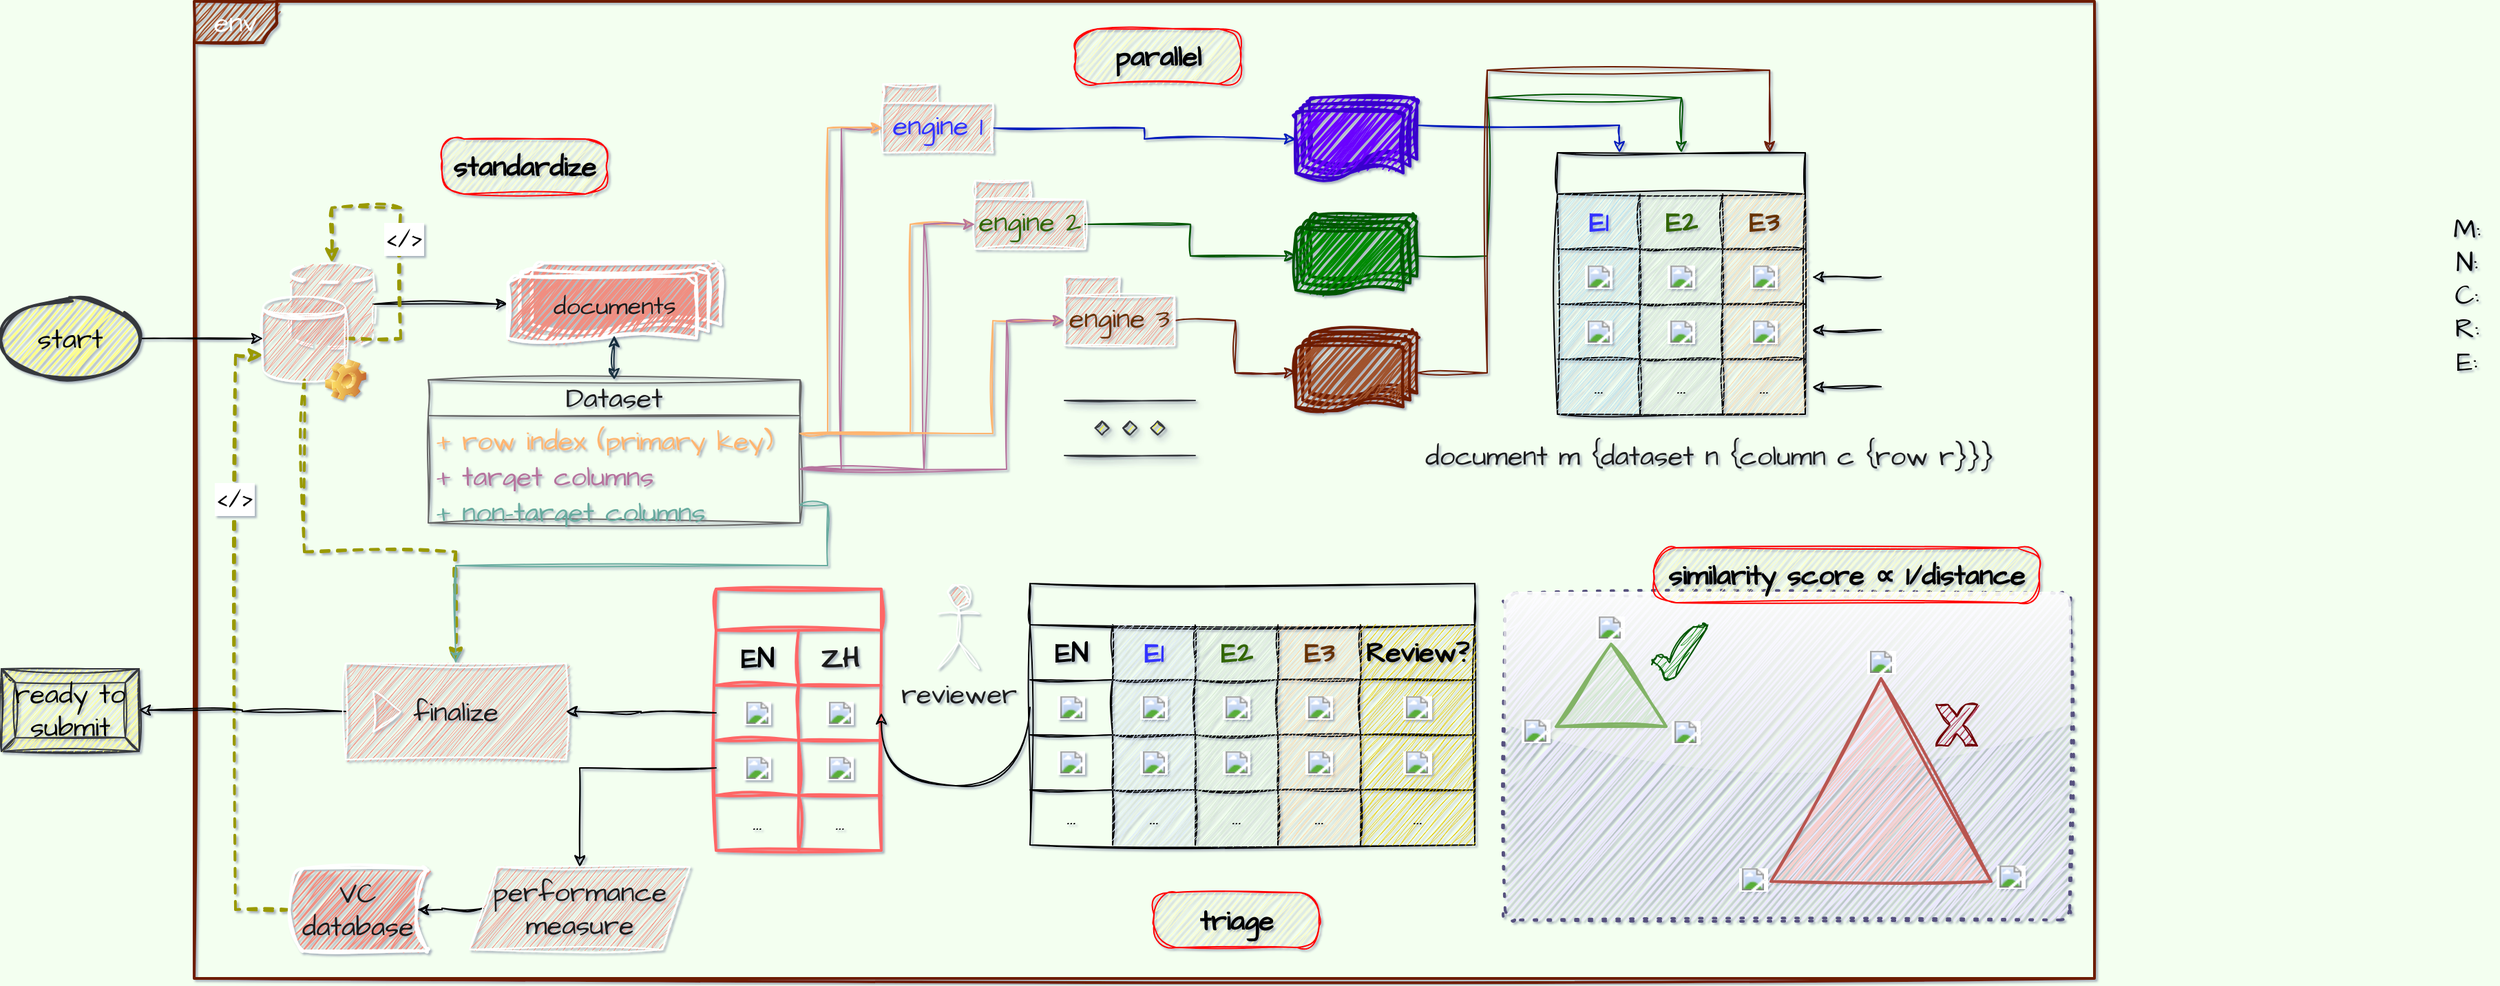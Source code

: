 <mxfile version="21.6.9" type="github">
  <diagram id="C5RBs43oDa-KdzZeNtuy" name="Page-1">
    <mxGraphModel dx="3667" dy="2657" grid="1" gridSize="10" guides="1" tooltips="1" connect="1" arrows="1" fold="1" page="1" pageScale="1" pageWidth="827" pageHeight="1169" background="#F3FFF0" math="0" shadow="1">
      <root>
        <mxCell id="WIyWlLk6GJQsqaUBKTNV-0" />
        <mxCell id="WIyWlLk6GJQsqaUBKTNV-1" parent="WIyWlLk6GJQsqaUBKTNV-0" />
        <mxCell id="p0VuEQ7NkK42tcOFO718-203" value="env" style="shape=umlFrame;whiteSpace=wrap;html=1;pointerEvents=0;sketch=1;hachureGap=4;jiggle=2;curveFitting=1;strokeColor=#6D1F00;fontFamily=Architects Daughter;fontSource=https%3A%2F%2Ffonts.googleapis.com%2Fcss%3Ffamily%3DArchitects%2BDaughter;fontSize=20;fontColor=#ffffff;fillColor=#a0522d;strokeWidth=2;" parent="WIyWlLk6GJQsqaUBKTNV-1" vertex="1">
          <mxGeometry x="-80" y="-90" width="1380" height="710" as="geometry" />
        </mxCell>
        <mxCell id="IZ7F1ha4ZCvd-yjFHaQW-41" value="" style="rounded=1;whiteSpace=wrap;html=1;absoluteArcSize=1;arcSize=14;strokeWidth=2;sketch=1;hachureGap=4;jiggle=2;curveFitting=1;fontFamily=Architects Daughter;fontSource=https%3A%2F%2Ffonts.googleapis.com%2Fcss%3Ffamily%3DArchitects%2BDaughter;fontSize=20;dashed=1;dashPattern=1 4;glass=1;shadow=0;fillColor=#EBE8FF;strokeColor=#56517e;fillStyle=auto;" parent="WIyWlLk6GJQsqaUBKTNV-1" vertex="1">
          <mxGeometry x="872" y="340" width="410" height="237.5" as="geometry" />
        </mxCell>
        <mxCell id="IZ7F1ha4ZCvd-yjFHaQW-28" style="edgeStyle=orthogonalEdgeStyle;rounded=0;sketch=1;hachureGap=4;jiggle=2;curveFitting=1;orthogonalLoop=1;jettySize=auto;html=1;exitX=1;exitY=0.5;exitDx=0;exitDy=0;entryX=0;entryY=0.5;entryDx=0;entryDy=0;entryPerimeter=0;fontFamily=Architects Daughter;fontSource=https%3A%2F%2Ffonts.googleapis.com%2Fcss%3Ffamily%3DArchitects%2BDaughter;fontSize=16;" parent="WIyWlLk6GJQsqaUBKTNV-1" source="p0VuEQ7NkK42tcOFO718-0" target="p0VuEQ7NkK42tcOFO718-26" edge="1">
          <mxGeometry relative="1" as="geometry" />
        </mxCell>
        <mxCell id="p0VuEQ7NkK42tcOFO718-0" value="" style="shape=datastore;whiteSpace=wrap;html=1;sketch=1;hachureGap=4;jiggle=2;curveFitting=1;strokeColor=#FFFFFF;fontFamily=Architects Daughter;fontSource=https%3A%2F%2Ffonts.googleapis.com%2Fcss%3Ffamily%3DArchitects%2BDaughter;fontSize=20;fontColor=#1A1A1A;fillColor=#F08E81;dashed=1;dashPattern=12 12;" parent="WIyWlLk6GJQsqaUBKTNV-1" vertex="1">
          <mxGeometry x="-10" y="100" width="60" height="60" as="geometry" />
        </mxCell>
        <mxCell id="22cytiao_hUwYOvKhTah-13" style="edgeStyle=orthogonalEdgeStyle;rounded=0;sketch=1;hachureGap=4;jiggle=2;curveFitting=1;orthogonalLoop=1;jettySize=auto;html=1;exitX=1;exitY=0.5;exitDx=0;exitDy=0;entryX=0.5;entryY=0;entryDx=0;entryDy=0;fontFamily=Architects Daughter;fontSource=https%3A%2F%2Ffonts.googleapis.com%2Fcss%3Ffamily%3DArchitects%2BDaughter;fontSize=16;strokeColor=#999900;dashed=1;strokeWidth=2;" parent="WIyWlLk6GJQsqaUBKTNV-1" source="p0VuEQ7NkK42tcOFO718-1" target="p0VuEQ7NkK42tcOFO718-0" edge="1">
          <mxGeometry relative="1" as="geometry">
            <Array as="points">
              <mxPoint x="70" y="155" />
              <mxPoint x="70" y="60" />
              <mxPoint x="20" y="60" />
            </Array>
          </mxGeometry>
        </mxCell>
        <mxCell id="IZ7F1ha4ZCvd-yjFHaQW-27" value="&amp;lt;/&amp;gt;" style="edgeLabel;html=1;align=center;verticalAlign=middle;resizable=0;points=[];fontSize=20;fontFamily=Architects Daughter;" parent="22cytiao_hUwYOvKhTah-13" vertex="1" connectable="0">
          <mxGeometry x="0.091" y="-4" relative="1" as="geometry">
            <mxPoint x="-2" y="9" as="offset" />
          </mxGeometry>
        </mxCell>
        <mxCell id="IZ7F1ha4ZCvd-yjFHaQW-50" style="edgeStyle=orthogonalEdgeStyle;rounded=0;sketch=1;hachureGap=4;jiggle=2;curveFitting=1;orthogonalLoop=1;jettySize=auto;html=1;exitX=0.5;exitY=1;exitDx=0;exitDy=0;fontFamily=Architects Daughter;fontSource=https%3A%2F%2Ffonts.googleapis.com%2Fcss%3Ffamily%3DArchitects%2BDaughter;fontSize=16;strokeWidth=2;dashed=1;strokeColor=#999900;" parent="WIyWlLk6GJQsqaUBKTNV-1" source="p0VuEQ7NkK42tcOFO718-1" edge="1">
          <mxGeometry relative="1" as="geometry">
            <mxPoint x="110" y="390" as="targetPoint" />
            <Array as="points">
              <mxPoint y="310" />
              <mxPoint x="110" y="310" />
            </Array>
          </mxGeometry>
        </mxCell>
        <mxCell id="p0VuEQ7NkK42tcOFO718-1" value="" style="shape=datastore;whiteSpace=wrap;html=1;sketch=1;hachureGap=4;jiggle=2;curveFitting=1;strokeColor=#FFFFFF;fontFamily=Architects Daughter;fontSource=https%3A%2F%2Ffonts.googleapis.com%2Fcss%3Ffamily%3DArchitects%2BDaughter;fontSize=20;fontColor=#1A1A1A;fillColor=#F08E81;" parent="WIyWlLk6GJQsqaUBKTNV-1" vertex="1">
          <mxGeometry x="-30" y="125" width="60" height="60" as="geometry" />
        </mxCell>
        <mxCell id="p0VuEQ7NkK42tcOFO718-21" value="Dataset" style="swimlane;fontStyle=0;childLayout=stackLayout;horizontal=1;startSize=26;fillColor=none;horizontalStack=0;resizeParent=1;resizeParentMax=0;resizeLast=0;collapsible=1;marginBottom=0;whiteSpace=wrap;html=1;sketch=1;hachureGap=4;jiggle=2;curveFitting=1;strokeColor=#666666;fontFamily=Architects Daughter;fontSource=https%3A%2F%2Ffonts.googleapis.com%2Fcss%3Ffamily%3DArchitects%2BDaughter;fontSize=20;fontColor=#1A1A1A;" parent="WIyWlLk6GJQsqaUBKTNV-1" vertex="1">
          <mxGeometry x="90" y="185" width="270" height="104" as="geometry" />
        </mxCell>
        <mxCell id="p0VuEQ7NkK42tcOFO718-22" value="&lt;font color=&quot;#ffb570&quot;&gt;+ row index (primary key)&lt;/font&gt;" style="text;strokeColor=none;fillColor=none;align=left;verticalAlign=top;spacingLeft=4;spacingRight=4;overflow=hidden;rotatable=0;points=[[0,0.5],[1,0.5]];portConstraint=eastwest;whiteSpace=wrap;html=1;fontSize=20;fontFamily=Architects Daughter;fontColor=#1A1A1A;" parent="p0VuEQ7NkK42tcOFO718-21" vertex="1">
          <mxGeometry y="26" width="270" height="26" as="geometry" />
        </mxCell>
        <mxCell id="p0VuEQ7NkK42tcOFO718-23" value="&lt;font color=&quot;#b5739d&quot;&gt;+ target columns&lt;/font&gt;" style="text;strokeColor=none;fillColor=none;align=left;verticalAlign=top;spacingLeft=4;spacingRight=4;overflow=hidden;rotatable=0;points=[[0,0.5],[1,0.5]];portConstraint=eastwest;whiteSpace=wrap;html=1;fontSize=20;fontFamily=Architects Daughter;fontColor=#1A1A1A;" parent="p0VuEQ7NkK42tcOFO718-21" vertex="1">
          <mxGeometry y="52" width="270" height="26" as="geometry" />
        </mxCell>
        <mxCell id="p0VuEQ7NkK42tcOFO718-24" value="&lt;font color=&quot;#67ab9f&quot;&gt;+ non-target columns&lt;/font&gt;" style="text;strokeColor=none;fillColor=none;align=left;verticalAlign=top;spacingLeft=4;spacingRight=4;overflow=hidden;rotatable=0;points=[[0,0.5],[1,0.5]];portConstraint=eastwest;whiteSpace=wrap;html=1;fontSize=20;fontFamily=Architects Daughter;fontColor=#1A1A1A;" parent="p0VuEQ7NkK42tcOFO718-21" vertex="1">
          <mxGeometry y="78" width="270" height="26" as="geometry" />
        </mxCell>
        <mxCell id="p0VuEQ7NkK42tcOFO718-26" value="&lt;font style=&quot;font-size: 18px;&quot;&gt;documents&lt;/font&gt;" style="strokeWidth=2;html=1;shape=mxgraph.flowchart.multi-document;whiteSpace=wrap;sketch=1;hachureGap=4;jiggle=2;curveFitting=1;strokeColor=#FFFFFF;fontFamily=Architects Daughter;fontSource=https%3A%2F%2Ffonts.googleapis.com%2Fcss%3Ffamily%3DArchitects%2BDaughter;fontSize=20;fontColor=#1A1A1A;fillColor=#F08E81;" parent="WIyWlLk6GJQsqaUBKTNV-1" vertex="1">
          <mxGeometry x="147.75" y="100" width="154.5" height="60" as="geometry" />
        </mxCell>
        <mxCell id="p0VuEQ7NkK42tcOFO718-76" style="edgeStyle=orthogonalEdgeStyle;rounded=0;sketch=1;hachureGap=4;jiggle=2;curveFitting=1;orthogonalLoop=1;jettySize=auto;html=1;exitX=0;exitY=0;exitDx=80;exitDy=32;exitPerimeter=0;entryX=0;entryY=0.5;entryDx=0;entryDy=0;entryPerimeter=0;strokeColor=#005700;fontFamily=Architects Daughter;fontSource=https%3A%2F%2Ffonts.googleapis.com%2Fcss%3Ffamily%3DArchitects%2BDaughter;fontSize=16;fontColor=#1A1A1A;fillColor=#008a00;" parent="WIyWlLk6GJQsqaUBKTNV-1" source="p0VuEQ7NkK42tcOFO718-64" target="p0VuEQ7NkK42tcOFO718-71" edge="1">
          <mxGeometry relative="1" as="geometry" />
        </mxCell>
        <mxCell id="p0VuEQ7NkK42tcOFO718-64" value="&lt;span style=&quot;font-weight: normal;&quot;&gt;&lt;font color=&quot;#336600&quot;&gt;engine 2&lt;/font&gt;&lt;/span&gt;" style="shape=folder;fontStyle=1;spacingTop=10;tabWidth=40;tabHeight=14;tabPosition=left;html=1;whiteSpace=wrap;sketch=1;hachureGap=4;jiggle=2;curveFitting=1;strokeColor=#FFFFFF;fontFamily=Architects Daughter;fontSource=https%3A%2F%2Ffonts.googleapis.com%2Fcss%3Ffamily%3DArchitects%2BDaughter;fontSize=20;fontColor=#1A1A1A;fillColor=#F08E81;" parent="WIyWlLk6GJQsqaUBKTNV-1" vertex="1">
          <mxGeometry x="487" y="40" width="80" height="50" as="geometry" />
        </mxCell>
        <mxCell id="p0VuEQ7NkK42tcOFO718-177" style="edgeStyle=orthogonalEdgeStyle;rounded=0;sketch=1;hachureGap=4;jiggle=2;curveFitting=1;orthogonalLoop=1;jettySize=auto;html=1;exitX=0;exitY=0;exitDx=80;exitDy=32;exitPerimeter=0;entryX=0;entryY=0.5;entryDx=0;entryDy=0;entryPerimeter=0;strokeColor=#6D1F00;fontFamily=Architects Daughter;fontSource=https%3A%2F%2Ffonts.googleapis.com%2Fcss%3Ffamily%3DArchitects%2BDaughter;fontSize=16;fontColor=#1A1A1A;fillColor=#a0522d;" parent="WIyWlLk6GJQsqaUBKTNV-1" source="p0VuEQ7NkK42tcOFO718-65" target="p0VuEQ7NkK42tcOFO718-72" edge="1">
          <mxGeometry relative="1" as="geometry" />
        </mxCell>
        <mxCell id="p0VuEQ7NkK42tcOFO718-75" style="edgeStyle=orthogonalEdgeStyle;rounded=0;sketch=1;hachureGap=4;jiggle=2;curveFitting=1;orthogonalLoop=1;jettySize=auto;html=1;exitX=0;exitY=0;exitDx=80;exitDy=32;exitPerimeter=0;entryX=0;entryY=0.5;entryDx=0;entryDy=0;entryPerimeter=0;strokeColor=#001DBC;fontFamily=Architects Daughter;fontSource=https%3A%2F%2Ffonts.googleapis.com%2Fcss%3Ffamily%3DArchitects%2BDaughter;fontSize=16;fontColor=#1A1A1A;fillColor=#0050ef;" parent="WIyWlLk6GJQsqaUBKTNV-1" source="p0VuEQ7NkK42tcOFO718-66" target="p0VuEQ7NkK42tcOFO718-70" edge="1">
          <mxGeometry relative="1" as="geometry" />
        </mxCell>
        <mxCell id="p0VuEQ7NkK42tcOFO718-66" value="&lt;span style=&quot;font-weight: normal;&quot;&gt;&lt;font color=&quot;#3333ff&quot;&gt;engine 1&lt;/font&gt;&lt;/span&gt;" style="shape=folder;fontStyle=1;spacingTop=10;tabWidth=40;tabHeight=14;tabPosition=left;html=1;whiteSpace=wrap;sketch=1;hachureGap=4;jiggle=2;curveFitting=1;strokeColor=#FFFFFF;fontFamily=Architects Daughter;fontSource=https%3A%2F%2Ffonts.googleapis.com%2Fcss%3Ffamily%3DArchitects%2BDaughter;fontSize=20;fontColor=#1A1A1A;fillColor=#F08E81;" parent="WIyWlLk6GJQsqaUBKTNV-1" vertex="1">
          <mxGeometry x="420" y="-30" width="80" height="50" as="geometry" />
        </mxCell>
        <mxCell id="22cytiao_hUwYOvKhTah-52" style="edgeStyle=orthogonalEdgeStyle;rounded=0;sketch=1;hachureGap=4;jiggle=2;curveFitting=1;orthogonalLoop=1;jettySize=auto;html=1;exitX=1;exitY=0.5;exitDx=0;exitDy=0;exitPerimeter=0;entryX=0.25;entryY=0;entryDx=0;entryDy=0;fontFamily=Architects Daughter;fontSource=https%3A%2F%2Ffonts.googleapis.com%2Fcss%3Ffamily%3DArchitects%2BDaughter;fontSize=16;fillColor=#0050ef;strokeColor=#001DBC;" parent="WIyWlLk6GJQsqaUBKTNV-1" source="p0VuEQ7NkK42tcOFO718-70" target="p0VuEQ7NkK42tcOFO718-99" edge="1">
          <mxGeometry relative="1" as="geometry">
            <Array as="points">
              <mxPoint x="808" />
              <mxPoint x="955" />
            </Array>
          </mxGeometry>
        </mxCell>
        <mxCell id="p0VuEQ7NkK42tcOFO718-70" value="" style="strokeWidth=2;html=1;shape=mxgraph.flowchart.multi-document;whiteSpace=wrap;sketch=1;hachureGap=4;jiggle=2;curveFitting=1;strokeColor=#3700CC;fontFamily=Architects Daughter;fontSource=https%3A%2F%2Ffonts.googleapis.com%2Fcss%3Ffamily%3DArchitects%2BDaughter;fontSize=20;fillColor=#6a00ff;fontColor=#ffffff;" parent="WIyWlLk6GJQsqaUBKTNV-1" vertex="1">
          <mxGeometry x="720" y="-20" width="88" height="60" as="geometry" />
        </mxCell>
        <mxCell id="IZ7F1ha4ZCvd-yjFHaQW-18" style="edgeStyle=orthogonalEdgeStyle;rounded=0;sketch=1;hachureGap=4;jiggle=2;curveFitting=1;orthogonalLoop=1;jettySize=auto;html=1;exitX=1;exitY=0.5;exitDx=0;exitDy=0;exitPerimeter=0;entryX=0.5;entryY=0;entryDx=0;entryDy=0;fontFamily=Architects Daughter;fontSource=https%3A%2F%2Ffonts.googleapis.com%2Fcss%3Ffamily%3DArchitects%2BDaughter;fontSize=16;fillColor=#008a00;strokeColor=#005700;" parent="WIyWlLk6GJQsqaUBKTNV-1" source="p0VuEQ7NkK42tcOFO718-71" target="p0VuEQ7NkK42tcOFO718-99" edge="1">
          <mxGeometry relative="1" as="geometry">
            <Array as="points">
              <mxPoint x="859" y="95" />
              <mxPoint x="859" y="-20" />
              <mxPoint x="1000" y="-20" />
            </Array>
          </mxGeometry>
        </mxCell>
        <mxCell id="p0VuEQ7NkK42tcOFO718-71" value="" style="strokeWidth=2;html=1;shape=mxgraph.flowchart.multi-document;whiteSpace=wrap;sketch=1;hachureGap=4;jiggle=2;curveFitting=1;strokeColor=#005700;fontFamily=Architects Daughter;fontSource=https%3A%2F%2Ffonts.googleapis.com%2Fcss%3Ffamily%3DArchitects%2BDaughter;fontSize=20;fontColor=#ffffff;fillColor=#008a00;" parent="WIyWlLk6GJQsqaUBKTNV-1" vertex="1">
          <mxGeometry x="720" y="65" width="88" height="60" as="geometry" />
        </mxCell>
        <mxCell id="p0VuEQ7NkK42tcOFO718-80" style="edgeStyle=orthogonalEdgeStyle;rounded=0;sketch=1;hachureGap=4;jiggle=2;curveFitting=1;orthogonalLoop=1;jettySize=auto;html=1;entryX=0;entryY=0;entryDx=0;entryDy=32;entryPerimeter=0;strokeColor=#B5739D;fontFamily=Architects Daughter;fontSource=https%3A%2F%2Ffonts.googleapis.com%2Fcss%3Ffamily%3DArchitects%2BDaughter;fontSize=16;fontColor=#1A1A1A;" parent="WIyWlLk6GJQsqaUBKTNV-1" source="p0VuEQ7NkK42tcOFO718-23" target="p0VuEQ7NkK42tcOFO718-66" edge="1">
          <mxGeometry relative="1" as="geometry" />
        </mxCell>
        <mxCell id="p0VuEQ7NkK42tcOFO718-81" value="" style="verticalLabelPosition=bottom;verticalAlign=top;html=1;shape=mxgraph.flowchart.parallel_mode;pointerEvents=1;sketch=1;hachureGap=4;jiggle=2;curveFitting=1;strokeColor=#36393d;fontFamily=Architects Daughter;fontSource=https%3A%2F%2Ffonts.googleapis.com%2Fcss%3Ffamily%3DArchitects%2BDaughter;fontSize=20;fillColor=#ffff88;shadow=1;" parent="WIyWlLk6GJQsqaUBKTNV-1" vertex="1">
          <mxGeometry x="552" y="200" width="95" height="40" as="geometry" />
        </mxCell>
        <mxCell id="p0VuEQ7NkK42tcOFO718-82" value="" style="verticalLabelPosition=bottom;verticalAlign=top;html=1;shape=mxgraph.basic.acute_triangle;dx=0.5;sketch=1;hachureGap=4;jiggle=2;curveFitting=1;strokeColor=#82b366;fontFamily=Architects Daughter;fontSource=https%3A%2F%2Ffonts.googleapis.com%2Fcss%3Ffamily%3DArchitects%2BDaughter;fontSize=20;fillColor=#d5e8d4;strokeWidth=2;" parent="WIyWlLk6GJQsqaUBKTNV-1" vertex="1">
          <mxGeometry x="909" y="377" width="80" height="60" as="geometry" />
        </mxCell>
        <mxCell id="p0VuEQ7NkK42tcOFO718-84" value="" style="verticalLabelPosition=bottom;verticalAlign=top;html=1;shape=mxgraph.basic.acute_triangle;dx=0.5;sketch=1;hachureGap=4;jiggle=2;curveFitting=1;strokeColor=#b85450;fontFamily=Architects Daughter;fontSource=https%3A%2F%2Ffonts.googleapis.com%2Fcss%3Ffamily%3DArchitects%2BDaughter;fontSize=20;fillColor=#f8cecc;strokeWidth=2;" parent="WIyWlLk6GJQsqaUBKTNV-1" vertex="1">
          <mxGeometry x="1065" y="402" width="160" height="147.5" as="geometry" />
        </mxCell>
        <mxCell id="22cytiao_hUwYOvKhTah-31" style="edgeStyle=orthogonalEdgeStyle;rounded=0;sketch=1;hachureGap=4;jiggle=2;curveFitting=1;orthogonalLoop=1;jettySize=auto;html=1;exitX=0;exitY=0.5;exitDx=0;exitDy=0;exitPerimeter=0;entryX=0;entryY=0.7;entryDx=0;entryDy=0;fontFamily=Architects Daughter;fontSource=https%3A%2F%2Ffonts.googleapis.com%2Fcss%3Ffamily%3DArchitects%2BDaughter;fontSize=16;dashed=1;strokeWidth=2;strokeColor=#999900;" parent="WIyWlLk6GJQsqaUBKTNV-1" source="p0VuEQ7NkK42tcOFO718-90" target="p0VuEQ7NkK42tcOFO718-1" edge="1">
          <mxGeometry relative="1" as="geometry">
            <Array as="points">
              <mxPoint x="-50" y="570" />
              <mxPoint x="-50" y="167" />
            </Array>
          </mxGeometry>
        </mxCell>
        <mxCell id="IZ7F1ha4ZCvd-yjFHaQW-24" value="&amp;lt;/&amp;gt;" style="edgeLabel;html=1;align=center;verticalAlign=middle;resizable=0;points=[];fontSize=20;fontFamily=Architects Daughter;" parent="22cytiao_hUwYOvKhTah-31" vertex="1" connectable="0">
          <mxGeometry x="0.463" y="1" relative="1" as="geometry">
            <mxPoint as="offset" />
          </mxGeometry>
        </mxCell>
        <mxCell id="p0VuEQ7NkK42tcOFO718-90" value="VC database" style="strokeWidth=2;html=1;shape=mxgraph.flowchart.stored_data;whiteSpace=wrap;sketch=1;hachureGap=4;jiggle=2;curveFitting=1;strokeColor=#FFFFFF;fontFamily=Architects Daughter;fontSource=https%3A%2F%2Ffonts.googleapis.com%2Fcss%3Ffamily%3DArchitects%2BDaughter;fontSize=20;fontColor=#1A1A1A;fillColor=#F08E81;rotation=0;" parent="WIyWlLk6GJQsqaUBKTNV-1" vertex="1">
          <mxGeometry x="-11" y="540" width="100" height="60" as="geometry" />
        </mxCell>
        <mxCell id="p0VuEQ7NkK42tcOFO718-91" value="ready to submit" style="labelPosition=center;verticalLabelPosition=middle;align=center;html=1;shape=mxgraph.basic.button;dx=10;whiteSpace=wrap;sketch=1;hachureGap=4;jiggle=2;curveFitting=1;strokeColor=#36393d;fontFamily=Architects Daughter;fontSource=https%3A%2F%2Ffonts.googleapis.com%2Fcss%3Ffamily%3DArchitects%2BDaughter;fontSize=20;fillColor=#ffff88;" parent="WIyWlLk6GJQsqaUBKTNV-1" vertex="1">
          <mxGeometry x="-220" y="395" width="100" height="60" as="geometry" />
        </mxCell>
        <mxCell id="IZ7F1ha4ZCvd-yjFHaQW-21" style="edgeStyle=orthogonalEdgeStyle;rounded=0;sketch=1;hachureGap=4;jiggle=2;curveFitting=1;orthogonalLoop=1;jettySize=auto;html=1;exitX=0;exitY=0.5;exitDx=0;exitDy=0;entryX=1;entryY=0.5;entryDx=0;entryDy=0;entryPerimeter=0;fontFamily=Architects Daughter;fontSource=https%3A%2F%2Ffonts.googleapis.com%2Fcss%3Ffamily%3DArchitects%2BDaughter;fontSize=16;" parent="WIyWlLk6GJQsqaUBKTNV-1" source="p0VuEQ7NkK42tcOFO718-96" target="p0VuEQ7NkK42tcOFO718-91" edge="1">
          <mxGeometry relative="1" as="geometry" />
        </mxCell>
        <mxCell id="p0VuEQ7NkK42tcOFO718-96" value="finalize" style="html=1;whiteSpace=wrap;container=1;recursiveResize=0;collapsible=0;sketch=1;hachureGap=4;jiggle=2;curveFitting=1;strokeColor=#FFFFFF;fontFamily=Architects Daughter;fontSource=https%3A%2F%2Ffonts.googleapis.com%2Fcss%3Ffamily%3DArchitects%2BDaughter;fontSize=20;fontColor=#1A1A1A;fillColor=#F08E81;" parent="WIyWlLk6GJQsqaUBKTNV-1" vertex="1">
          <mxGeometry x="30" y="391" width="160" height="70" as="geometry" />
        </mxCell>
        <mxCell id="p0VuEQ7NkK42tcOFO718-97" value="" style="triangle;html=1;whiteSpace=wrap;sketch=1;hachureGap=4;jiggle=2;curveFitting=1;strokeColor=#FFFFFF;fontFamily=Architects Daughter;fontSource=https%3A%2F%2Ffonts.googleapis.com%2Fcss%3Ffamily%3DArchitects%2BDaughter;fontSize=20;fontColor=#1A1A1A;fillColor=#F08E81;" parent="p0VuEQ7NkK42tcOFO718-96" vertex="1">
          <mxGeometry x="20" y="20" width="20" height="30" as="geometry" />
        </mxCell>
        <mxCell id="p0VuEQ7NkK42tcOFO718-99" value="" style="shape=table;startSize=30;container=1;collapsible=0;childLayout=tableLayout;fontSize=16;sketch=1;hachureGap=4;jiggle=2;curveFitting=1;fontFamily=Architects Daughter;fontSource=https%3A%2F%2Ffonts.googleapis.com%2Fcss%3Ffamily%3DArchitects%2BDaughter;gradientColor=none;fillColor=none;" parent="WIyWlLk6GJQsqaUBKTNV-1" vertex="1">
          <mxGeometry x="910" y="20" width="180" height="190" as="geometry" />
        </mxCell>
        <mxCell id="p0VuEQ7NkK42tcOFO718-100" value="" style="shape=tableRow;horizontal=0;startSize=0;swimlaneHead=0;swimlaneBody=0;strokeColor=inherit;top=0;left=0;bottom=0;right=0;collapsible=0;dropTarget=0;fillColor=none;points=[[0,0.5],[1,0.5]];portConstraint=eastwest;fontSize=16;sketch=1;hachureGap=4;jiggle=2;curveFitting=1;fontFamily=Architects Daughter;fontSource=https%3A%2F%2Ffonts.googleapis.com%2Fcss%3Ffamily%3DArchitects%2BDaughter;fontColor=#1A1A1A;" parent="p0VuEQ7NkK42tcOFO718-99" vertex="1">
          <mxGeometry y="30" width="180" height="40" as="geometry" />
        </mxCell>
        <mxCell id="p0VuEQ7NkK42tcOFO718-101" value="&lt;font size=&quot;1&quot; color=&quot;#3333ff&quot;&gt;&lt;b style=&quot;font-size: 20px;&quot;&gt;E1&lt;/b&gt;&lt;/font&gt;" style="shape=partialRectangle;html=1;whiteSpace=wrap;connectable=0;strokeColor=#10739e;overflow=hidden;fillColor=#b1ddf0;top=0;left=0;bottom=0;right=0;pointerEvents=1;fontSize=16;sketch=1;hachureGap=4;jiggle=2;curveFitting=1;fontFamily=Architects Daughter;fontSource=https%3A%2F%2Ffonts.googleapis.com%2Fcss%3Ffamily%3DArchitects%2BDaughter;" parent="p0VuEQ7NkK42tcOFO718-100" vertex="1">
          <mxGeometry width="60" height="40" as="geometry">
            <mxRectangle width="60" height="40" as="alternateBounds" />
          </mxGeometry>
        </mxCell>
        <mxCell id="p0VuEQ7NkK42tcOFO718-102" value="&lt;b&gt;&lt;font style=&quot;font-size: 20px;&quot; color=&quot;#336600&quot;&gt;E2&lt;/font&gt;&lt;/b&gt;" style="shape=partialRectangle;html=1;whiteSpace=wrap;connectable=0;strokeColor=#82b366;overflow=hidden;fillColor=#d5e8d4;top=0;left=0;bottom=0;right=0;pointerEvents=1;fontSize=16;sketch=1;hachureGap=4;jiggle=2;curveFitting=1;fontFamily=Architects Daughter;fontSource=https%3A%2F%2Ffonts.googleapis.com%2Fcss%3Ffamily%3DArchitects%2BDaughter;" parent="p0VuEQ7NkK42tcOFO718-100" vertex="1">
          <mxGeometry x="60" width="60" height="40" as="geometry">
            <mxRectangle width="60" height="40" as="alternateBounds" />
          </mxGeometry>
        </mxCell>
        <mxCell id="p0VuEQ7NkK42tcOFO718-103" value="&lt;b&gt;&lt;font style=&quot;font-size: 20px;&quot; color=&quot;#663300&quot;&gt;E3&lt;/font&gt;&lt;/b&gt;" style="shape=partialRectangle;html=1;whiteSpace=wrap;connectable=0;strokeColor=#b46504;overflow=hidden;fillColor=#fad7ac;top=0;left=0;bottom=0;right=0;pointerEvents=1;fontSize=16;sketch=1;hachureGap=4;jiggle=2;curveFitting=1;fontFamily=Architects Daughter;fontSource=https%3A%2F%2Ffonts.googleapis.com%2Fcss%3Ffamily%3DArchitects%2BDaughter;" parent="p0VuEQ7NkK42tcOFO718-100" vertex="1">
          <mxGeometry x="120" width="60" height="40" as="geometry">
            <mxRectangle width="60" height="40" as="alternateBounds" />
          </mxGeometry>
        </mxCell>
        <mxCell id="p0VuEQ7NkK42tcOFO718-104" value="" style="shape=tableRow;horizontal=0;startSize=0;swimlaneHead=0;swimlaneBody=0;strokeColor=inherit;top=0;left=0;bottom=0;right=0;collapsible=0;dropTarget=0;fillColor=none;points=[[0,0.5],[1,0.5]];portConstraint=eastwest;fontSize=16;sketch=1;hachureGap=4;jiggle=2;curveFitting=1;fontFamily=Architects Daughter;fontSource=https%3A%2F%2Ffonts.googleapis.com%2Fcss%3Ffamily%3DArchitects%2BDaughter;fontColor=#1A1A1A;" parent="p0VuEQ7NkK42tcOFO718-99" vertex="1">
          <mxGeometry y="70" width="180" height="40" as="geometry" />
        </mxCell>
        <mxCell id="p0VuEQ7NkK42tcOFO718-105" value="&lt;img style=&quot;border: 0px; -webkit-tap-highlight-color: transparent; font-feature-settings: &amp;quot;liga&amp;quot; 0; font-variant-ligatures: no-contextual; font-family: &amp;quot;Google Sans&amp;quot;, Roboto, Arial, sans-serif; background: center center / 100% 100% no-repeat rgb(255, 255, 255); font-size: 14px; margin: 0px; outline: 0px; padding: 0px 2px; vertical-align: middle; display: inline-block; height: 1.2em; max-height: 1.2em; min-width: 1.2em; transform: translateY(-1px); width: 1.2em; color: rgb(31, 31, 31); text-align: start;&quot; src=&quot;https://fonts.gstatic.com/s/e/notoemoji/15.0/1f33c/512.png=s40&quot; aria-label=&quot;������&quot; alt=&quot;������&quot; class=&quot;iiJ4W&quot; data-emoji=&quot;������&quot;&gt;" style="shape=partialRectangle;html=1;whiteSpace=wrap;connectable=0;strokeColor=#10739e;overflow=hidden;fillColor=#b1ddf0;top=0;left=0;bottom=0;right=0;pointerEvents=1;fontSize=16;sketch=1;hachureGap=4;jiggle=2;curveFitting=1;fontFamily=Architects Daughter;fontSource=https%3A%2F%2Ffonts.googleapis.com%2Fcss%3Ffamily%3DArchitects%2BDaughter;" parent="p0VuEQ7NkK42tcOFO718-104" vertex="1">
          <mxGeometry width="60" height="40" as="geometry">
            <mxRectangle width="60" height="40" as="alternateBounds" />
          </mxGeometry>
        </mxCell>
        <mxCell id="p0VuEQ7NkK42tcOFO718-106" value="&lt;img style=&quot;border: 0px; -webkit-tap-highlight-color: transparent; font-feature-settings: &amp;quot;liga&amp;quot; 0; font-variant-ligatures: no-contextual; font-family: &amp;quot;Google Sans&amp;quot;, Roboto, Arial, sans-serif; background: center center / 100% 100% no-repeat rgb(255, 255, 255); font-size: 14px; margin: 0px; outline: 0px; padding: 0px 2px; vertical-align: middle; display: inline-block; height: 1.2em; max-height: 1.2em; min-width: 1.2em; transform: translateY(-1px); width: 1.2em; color: rgb(31, 31, 31); text-align: start;&quot; src=&quot;https://fonts.gstatic.com/s/e/notoemoji/15.0/1f3f5_fe0f/512.png=s40&quot; aria-label=&quot;������️&quot; alt=&quot;������️&quot; class=&quot;iiJ4W&quot; data-emoji=&quot;������️&quot;&gt;" style="shape=partialRectangle;html=1;whiteSpace=wrap;connectable=0;strokeColor=#82b366;overflow=hidden;fillColor=#d5e8d4;top=0;left=0;bottom=0;right=0;pointerEvents=1;fontSize=16;sketch=1;hachureGap=4;jiggle=2;curveFitting=1;fontFamily=Architects Daughter;fontSource=https%3A%2F%2Ffonts.googleapis.com%2Fcss%3Ffamily%3DArchitects%2BDaughter;" parent="p0VuEQ7NkK42tcOFO718-104" vertex="1">
          <mxGeometry x="60" width="60" height="40" as="geometry">
            <mxRectangle width="60" height="40" as="alternateBounds" />
          </mxGeometry>
        </mxCell>
        <mxCell id="p0VuEQ7NkK42tcOFO718-107" value="&lt;img style=&quot;border: 0px; -webkit-tap-highlight-color: transparent; font-feature-settings: &amp;quot;liga&amp;quot; 0; font-variant-ligatures: no-contextual; font-family: &amp;quot;Google Sans&amp;quot;, Roboto, Arial, sans-serif; background: center center / 100% 100% no-repeat rgb(255, 255, 255); font-size: 14px; margin: 0px; outline: 0px; padding: 0px 2px; vertical-align: middle; display: inline-block; height: 1.2em; max-height: 1.2em; min-width: 1.2em; transform: translateY(-1px); width: 1.2em; color: rgb(31, 31, 31); text-align: start;&quot; src=&quot;https://fonts.gstatic.com/s/e/notoemoji/15.0/1f338/512.png=s40&quot; aria-label=&quot;������&quot; alt=&quot;������&quot; class=&quot;iiJ4W&quot; data-emoji=&quot;������&quot;&gt;" style="shape=partialRectangle;html=1;whiteSpace=wrap;connectable=0;strokeColor=#b46504;overflow=hidden;fillColor=#fad7ac;top=0;left=0;bottom=0;right=0;pointerEvents=1;fontSize=16;sketch=1;hachureGap=4;jiggle=2;curveFitting=1;fontFamily=Architects Daughter;fontSource=https%3A%2F%2Ffonts.googleapis.com%2Fcss%3Ffamily%3DArchitects%2BDaughter;" parent="p0VuEQ7NkK42tcOFO718-104" vertex="1">
          <mxGeometry x="120" width="60" height="40" as="geometry">
            <mxRectangle width="60" height="40" as="alternateBounds" />
          </mxGeometry>
        </mxCell>
        <mxCell id="p0VuEQ7NkK42tcOFO718-108" value="" style="shape=tableRow;horizontal=0;startSize=0;swimlaneHead=0;swimlaneBody=0;strokeColor=inherit;top=0;left=0;bottom=0;right=0;collapsible=0;dropTarget=0;fillColor=none;points=[[0,0.5],[1,0.5]];portConstraint=eastwest;fontSize=16;sketch=1;hachureGap=4;jiggle=2;curveFitting=1;fontFamily=Architects Daughter;fontSource=https%3A%2F%2Ffonts.googleapis.com%2Fcss%3Ffamily%3DArchitects%2BDaughter;fontColor=#1A1A1A;" parent="p0VuEQ7NkK42tcOFO718-99" vertex="1">
          <mxGeometry y="110" width="180" height="40" as="geometry" />
        </mxCell>
        <mxCell id="p0VuEQ7NkK42tcOFO718-109" value="&lt;img style=&quot;border: 0px; -webkit-tap-highlight-color: transparent; font-feature-settings: &amp;quot;liga&amp;quot; 0; font-variant-ligatures: no-contextual; font-family: &amp;quot;Google Sans&amp;quot;, Roboto, Arial, sans-serif; background: center center / 100% 100% no-repeat rgb(255, 255, 255); font-size: 14px; margin: 0px; outline: 0px; padding: 0px 2px; vertical-align: middle; display: inline-block; height: 1.2em; max-height: 1.2em; min-width: 1.2em; transform: translateY(-1px); width: 1.2em; color: rgb(31, 31, 31); text-align: start;&quot; loading=&quot;lazy&quot; src=&quot;https://fonts.gstatic.com/s/e/notoemoji/15.0/1f34e/72.png&quot; aria-label=&quot;������&quot; alt=&quot;������&quot; class=&quot;iiJ4W&quot; data-emoji=&quot;������&quot;&gt;" style="shape=partialRectangle;html=1;whiteSpace=wrap;connectable=0;strokeColor=#10739e;overflow=hidden;fillColor=#b1ddf0;top=0;left=0;bottom=0;right=0;pointerEvents=1;fontSize=16;sketch=1;hachureGap=4;jiggle=2;curveFitting=1;fontFamily=Architects Daughter;fontSource=https%3A%2F%2Ffonts.googleapis.com%2Fcss%3Ffamily%3DArchitects%2BDaughter;" parent="p0VuEQ7NkK42tcOFO718-108" vertex="1">
          <mxGeometry width="60" height="40" as="geometry">
            <mxRectangle width="60" height="40" as="alternateBounds" />
          </mxGeometry>
        </mxCell>
        <mxCell id="p0VuEQ7NkK42tcOFO718-110" value="&lt;img style=&quot;border: 0px; -webkit-tap-highlight-color: transparent; font-feature-settings: &amp;quot;liga&amp;quot; 0; font-variant-ligatures: no-contextual; font-family: &amp;quot;Google Sans&amp;quot;, Roboto, Arial, sans-serif; background: center center / 100% 100% no-repeat rgb(255, 255, 255); font-size: 14px; margin: 0px; outline: 0px; padding: 0px 2px; vertical-align: middle; display: inline-block; height: 1.2em; max-height: 1.2em; min-width: 1.2em; transform: translateY(-1px); width: 1.2em; color: rgb(31, 31, 31); text-align: start;&quot; loading=&quot;lazy&quot; src=&quot;https://fonts.gstatic.com/s/e/notoemoji/15.0/2600_fe0f/72.png&quot; aria-label=&quot;☀️&quot; alt=&quot;☀️&quot; class=&quot;iiJ4W&quot; data-emoji=&quot;☀️&quot;&gt;" style="shape=partialRectangle;html=1;whiteSpace=wrap;connectable=0;strokeColor=#82b366;overflow=hidden;fillColor=#d5e8d4;top=0;left=0;bottom=0;right=0;pointerEvents=1;fontSize=16;sketch=1;hachureGap=4;jiggle=2;curveFitting=1;fontFamily=Architects Daughter;fontSource=https%3A%2F%2Ffonts.googleapis.com%2Fcss%3Ffamily%3DArchitects%2BDaughter;" parent="p0VuEQ7NkK42tcOFO718-108" vertex="1">
          <mxGeometry x="60" width="60" height="40" as="geometry">
            <mxRectangle width="60" height="40" as="alternateBounds" />
          </mxGeometry>
        </mxCell>
        <mxCell id="p0VuEQ7NkK42tcOFO718-111" value="&lt;img style=&quot;border: 0px; -webkit-tap-highlight-color: transparent; font-feature-settings: &amp;quot;liga&amp;quot; 0; font-variant-ligatures: no-contextual; font-family: &amp;quot;Google Sans&amp;quot;, Roboto, Arial, sans-serif; background: center center / 100% 100% no-repeat rgb(255, 255, 255); font-size: 14px; margin: 0px; outline: 0px; padding: 0px 2px; vertical-align: middle; display: inline-block; height: 1.2em; max-height: 1.2em; min-width: 1.2em; transform: translateY(-1px); width: 1.2em; color: rgb(31, 31, 31); text-align: start;&quot; loading=&quot;lazy&quot; src=&quot;https://fonts.gstatic.com/s/e/notoemoji/15.0/1f333/72.png&quot; aria-label=&quot;������&quot; alt=&quot;������&quot; class=&quot;iiJ4W&quot; data-emoji=&quot;������&quot;&gt;" style="shape=partialRectangle;html=1;whiteSpace=wrap;connectable=0;strokeColor=#b46504;overflow=hidden;fillColor=#fad7ac;top=0;left=0;bottom=0;right=0;pointerEvents=1;fontSize=16;sketch=1;hachureGap=4;jiggle=2;curveFitting=1;fontFamily=Architects Daughter;fontSource=https%3A%2F%2Ffonts.googleapis.com%2Fcss%3Ffamily%3DArchitects%2BDaughter;" parent="p0VuEQ7NkK42tcOFO718-108" vertex="1">
          <mxGeometry x="120" width="60" height="40" as="geometry">
            <mxRectangle width="60" height="40" as="alternateBounds" />
          </mxGeometry>
        </mxCell>
        <mxCell id="22cytiao_hUwYOvKhTah-15" style="shape=tableRow;horizontal=0;startSize=0;swimlaneHead=0;swimlaneBody=0;strokeColor=inherit;top=0;left=0;bottom=0;right=0;collapsible=0;dropTarget=0;fillColor=none;points=[[0,0.5],[1,0.5]];portConstraint=eastwest;fontSize=16;sketch=1;hachureGap=4;jiggle=2;curveFitting=1;fontFamily=Architects Daughter;fontSource=https%3A%2F%2Ffonts.googleapis.com%2Fcss%3Ffamily%3DArchitects%2BDaughter;fontColor=#1A1A1A;" parent="p0VuEQ7NkK42tcOFO718-99" vertex="1">
          <mxGeometry y="150" width="180" height="40" as="geometry" />
        </mxCell>
        <mxCell id="22cytiao_hUwYOvKhTah-16" value="..." style="shape=partialRectangle;html=1;whiteSpace=wrap;connectable=0;strokeColor=#10739e;overflow=hidden;fillColor=#b1ddf0;top=0;left=0;bottom=0;right=0;pointerEvents=1;fontSize=16;sketch=1;hachureGap=4;jiggle=2;curveFitting=1;fontFamily=Architects Daughter;fontSource=https%3A%2F%2Ffonts.googleapis.com%2Fcss%3Ffamily%3DArchitects%2BDaughter;" parent="22cytiao_hUwYOvKhTah-15" vertex="1">
          <mxGeometry width="60" height="40" as="geometry">
            <mxRectangle width="60" height="40" as="alternateBounds" />
          </mxGeometry>
        </mxCell>
        <mxCell id="22cytiao_hUwYOvKhTah-17" value="..." style="shape=partialRectangle;html=1;whiteSpace=wrap;connectable=0;strokeColor=#82b366;overflow=hidden;fillColor=#d5e8d4;top=0;left=0;bottom=0;right=0;pointerEvents=1;fontSize=16;sketch=1;hachureGap=4;jiggle=2;curveFitting=1;fontFamily=Architects Daughter;fontSource=https%3A%2F%2Ffonts.googleapis.com%2Fcss%3Ffamily%3DArchitects%2BDaughter;" parent="22cytiao_hUwYOvKhTah-15" vertex="1">
          <mxGeometry x="60" width="60" height="40" as="geometry">
            <mxRectangle width="60" height="40" as="alternateBounds" />
          </mxGeometry>
        </mxCell>
        <mxCell id="22cytiao_hUwYOvKhTah-18" value="..." style="shape=partialRectangle;html=1;whiteSpace=wrap;connectable=0;strokeColor=#b46504;overflow=hidden;fillColor=#fad7ac;top=0;left=0;bottom=0;right=0;pointerEvents=1;fontSize=16;sketch=1;hachureGap=4;jiggle=2;curveFitting=1;fontFamily=Architects Daughter;fontSource=https%3A%2F%2Ffonts.googleapis.com%2Fcss%3Ffamily%3DArchitects%2BDaughter;" parent="22cytiao_hUwYOvKhTah-15" vertex="1">
          <mxGeometry x="120" width="60" height="40" as="geometry">
            <mxRectangle width="60" height="40" as="alternateBounds" />
          </mxGeometry>
        </mxCell>
        <mxCell id="p0VuEQ7NkK42tcOFO718-125" value="" style="shape=table;startSize=30;container=1;collapsible=0;childLayout=tableLayout;strokeColor=default;fontSize=16;sketch=1;hachureGap=4;jiggle=2;curveFitting=1;fontFamily=Architects Daughter;fontSource=https%3A%2F%2Ffonts.googleapis.com%2Fcss%3Ffamily%3DArchitects%2BDaughter;fontColor=#1A1A1A;fillColor=none;" parent="WIyWlLk6GJQsqaUBKTNV-1" vertex="1">
          <mxGeometry x="527" y="333" width="323" height="190" as="geometry" />
        </mxCell>
        <mxCell id="p0VuEQ7NkK42tcOFO718-126" value="" style="shape=tableRow;horizontal=0;startSize=0;swimlaneHead=0;swimlaneBody=0;strokeColor=inherit;top=0;left=0;bottom=0;right=0;collapsible=0;dropTarget=0;fillColor=none;points=[[0,0.5],[1,0.5]];portConstraint=eastwest;fontSize=16;sketch=1;hachureGap=4;jiggle=2;curveFitting=1;fontFamily=Architects Daughter;fontSource=https%3A%2F%2Ffonts.googleapis.com%2Fcss%3Ffamily%3DArchitects%2BDaughter;fontColor=#1A1A1A;" parent="p0VuEQ7NkK42tcOFO718-125" vertex="1">
          <mxGeometry y="30" width="323" height="40" as="geometry" />
        </mxCell>
        <mxCell id="p0VuEQ7NkK42tcOFO718-127" value="&lt;font style=&quot;font-size: 20px;&quot;&gt;&lt;b&gt;EN&lt;/b&gt;&lt;/font&gt;" style="shape=partialRectangle;html=1;whiteSpace=wrap;connectable=0;overflow=hidden;top=0;left=0;bottom=0;right=0;pointerEvents=1;fontSize=16;sketch=1;hachureGap=4;jiggle=2;curveFitting=1;fontFamily=Architects Daughter;fontSource=https%3A%2F%2Ffonts.googleapis.com%2Fcss%3Ffamily%3DArchitects%2BDaughter;fillColor=none;" parent="p0VuEQ7NkK42tcOFO718-126" vertex="1">
          <mxGeometry width="60" height="40" as="geometry">
            <mxRectangle width="60" height="40" as="alternateBounds" />
          </mxGeometry>
        </mxCell>
        <mxCell id="p0VuEQ7NkK42tcOFO718-128" value="&lt;b style=&quot;border-color: var(--border-color); color: rgb(51, 51, 255); font-size: 20px;&quot;&gt;E1&lt;/b&gt;" style="shape=partialRectangle;html=1;whiteSpace=wrap;connectable=0;strokeColor=#6c8ebf;overflow=hidden;fillColor=#dae8fc;top=0;left=0;bottom=0;right=0;pointerEvents=1;fontSize=16;sketch=1;hachureGap=4;jiggle=2;curveFitting=1;fontFamily=Architects Daughter;fontSource=https%3A%2F%2Ffonts.googleapis.com%2Fcss%3Ffamily%3DArchitects%2BDaughter;" parent="p0VuEQ7NkK42tcOFO718-126" vertex="1">
          <mxGeometry x="60" width="60" height="40" as="geometry">
            <mxRectangle width="60" height="40" as="alternateBounds" />
          </mxGeometry>
        </mxCell>
        <mxCell id="p0VuEQ7NkK42tcOFO718-129" value="&lt;b style=&quot;border-color: var(--border-color);&quot;&gt;&lt;font style=&quot;border-color: var(--border-color); font-size: 20px;&quot; color=&quot;#336600&quot;&gt;E2&lt;/font&gt;&lt;/b&gt;" style="shape=partialRectangle;html=1;whiteSpace=wrap;connectable=0;strokeColor=#82b366;overflow=hidden;fillColor=#d5e8d4;top=0;left=0;bottom=0;right=0;pointerEvents=1;fontSize=16;sketch=1;hachureGap=4;jiggle=2;curveFitting=1;fontFamily=Architects Daughter;fontSource=https%3A%2F%2Ffonts.googleapis.com%2Fcss%3Ffamily%3DArchitects%2BDaughter;" parent="p0VuEQ7NkK42tcOFO718-126" vertex="1">
          <mxGeometry x="120" width="60" height="40" as="geometry">
            <mxRectangle width="60" height="40" as="alternateBounds" />
          </mxGeometry>
        </mxCell>
        <mxCell id="p0VuEQ7NkK42tcOFO718-213" value="&lt;b style=&quot;border-color: var(--border-color);&quot;&gt;&lt;font style=&quot;border-color: var(--border-color); font-size: 20px;&quot; color=&quot;#663300&quot;&gt;E3&lt;/font&gt;&lt;/b&gt;" style="shape=partialRectangle;html=1;whiteSpace=wrap;connectable=0;strokeColor=#b46504;overflow=hidden;fillColor=#fad7ac;top=0;left=0;bottom=0;right=0;pointerEvents=1;fontSize=16;sketch=1;hachureGap=4;jiggle=2;curveFitting=1;fontFamily=Architects Daughter;fontSource=https%3A%2F%2Ffonts.googleapis.com%2Fcss%3Ffamily%3DArchitects%2BDaughter;" parent="p0VuEQ7NkK42tcOFO718-126" vertex="1">
          <mxGeometry x="180" width="60" height="40" as="geometry">
            <mxRectangle width="60" height="40" as="alternateBounds" />
          </mxGeometry>
        </mxCell>
        <mxCell id="p0VuEQ7NkK42tcOFO718-216" value="&lt;font style=&quot;font-size: 20px;&quot;&gt;&lt;b&gt;Review?&lt;/b&gt;&lt;/font&gt;" style="shape=partialRectangle;html=1;whiteSpace=wrap;connectable=0;strokeColor=#B09500;overflow=hidden;fillColor=#e3c800;top=0;left=0;bottom=0;right=0;pointerEvents=1;fontSize=16;sketch=1;hachureGap=4;jiggle=2;curveFitting=1;fontFamily=Architects Daughter;fontSource=https%3A%2F%2Ffonts.googleapis.com%2Fcss%3Ffamily%3DArchitects%2BDaughter;fontColor=#000000;" parent="p0VuEQ7NkK42tcOFO718-126" vertex="1">
          <mxGeometry x="240" width="83" height="40" as="geometry">
            <mxRectangle width="83" height="40" as="alternateBounds" />
          </mxGeometry>
        </mxCell>
        <mxCell id="p0VuEQ7NkK42tcOFO718-130" value="" style="shape=tableRow;horizontal=0;startSize=0;swimlaneHead=0;swimlaneBody=0;strokeColor=inherit;top=0;left=0;bottom=0;right=0;collapsible=0;dropTarget=0;fillColor=none;points=[[0,0.5],[1,0.5]];portConstraint=eastwest;fontSize=16;sketch=1;hachureGap=4;jiggle=2;curveFitting=1;fontFamily=Architects Daughter;fontSource=https%3A%2F%2Ffonts.googleapis.com%2Fcss%3Ffamily%3DArchitects%2BDaughter;fontColor=#1A1A1A;" parent="p0VuEQ7NkK42tcOFO718-125" vertex="1">
          <mxGeometry y="70" width="323" height="40" as="geometry" />
        </mxCell>
        <mxCell id="p0VuEQ7NkK42tcOFO718-131" value="&lt;img style=&quot;-webkit-tap-highlight-color: transparent; border: 0px; font-feature-settings: &amp;quot;liga&amp;quot; 0; font-variant-ligatures: no-contextual; font-family: &amp;quot;Google Sans&amp;quot;, Roboto, Arial, sans-serif; background: center center / 100% 100% no-repeat rgb(255, 255, 255); font-size: 14px; margin: 0px; outline: 0px; padding: 0px 2px; vertical-align: middle; display: inline-block; height: 1.2em; max-height: 1.2em; min-width: 1.2em; transform: translateY(-1px); width: 1.2em; color: rgb(31, 31, 31); text-align: start;&quot; src=&quot;https://fonts.gstatic.com/s/e/notoemoji/15.0/1f33a/512.png=s40&quot; aria-label=&quot;������&quot; alt=&quot;������&quot; class=&quot;iiJ4W&quot; data-emoji=&quot;������&quot;&gt;" style="shape=partialRectangle;html=1;whiteSpace=wrap;connectable=0;overflow=hidden;top=0;left=0;bottom=0;right=0;pointerEvents=1;fontSize=16;sketch=1;hachureGap=4;jiggle=2;curveFitting=1;fontFamily=Architects Daughter;fontSource=https%3A%2F%2Ffonts.googleapis.com%2Fcss%3Ffamily%3DArchitects%2BDaughter;fillColor=none;" parent="p0VuEQ7NkK42tcOFO718-130" vertex="1">
          <mxGeometry width="60" height="40" as="geometry">
            <mxRectangle width="60" height="40" as="alternateBounds" />
          </mxGeometry>
        </mxCell>
        <mxCell id="p0VuEQ7NkK42tcOFO718-132" value="&lt;img style=&quot;-webkit-tap-highlight-color: transparent; border: 0px; font-feature-settings: &amp;quot;liga&amp;quot; 0; font-variant-ligatures: no-contextual; font-family: &amp;quot;Google Sans&amp;quot;, Roboto, Arial, sans-serif; background: center center / 100% 100% no-repeat rgb(255, 255, 255); font-size: 14px; margin: 0px; outline: 0px; padding: 0px 2px; vertical-align: middle; display: inline-block; height: 1.2em; max-height: 1.2em; min-width: 1.2em; transform: translateY(-1px); width: 1.2em; color: rgb(31, 31, 31); text-align: start;&quot; src=&quot;https://fonts.gstatic.com/s/e/notoemoji/15.0/1f33c/512.png=s40&quot; aria-label=&quot;������&quot; alt=&quot;������&quot; class=&quot;iiJ4W&quot; data-emoji=&quot;������&quot;&gt;" style="shape=partialRectangle;html=1;whiteSpace=wrap;connectable=0;strokeColor=#6c8ebf;overflow=hidden;fillColor=#dae8fc;top=0;left=0;bottom=0;right=0;pointerEvents=1;fontSize=16;sketch=1;hachureGap=4;jiggle=2;curveFitting=1;fontFamily=Architects Daughter;fontSource=https%3A%2F%2Ffonts.googleapis.com%2Fcss%3Ffamily%3DArchitects%2BDaughter;" parent="p0VuEQ7NkK42tcOFO718-130" vertex="1">
          <mxGeometry x="60" width="60" height="40" as="geometry">
            <mxRectangle width="60" height="40" as="alternateBounds" />
          </mxGeometry>
        </mxCell>
        <mxCell id="p0VuEQ7NkK42tcOFO718-133" value="&lt;img style=&quot;-webkit-tap-highlight-color: transparent; border: 0px; font-feature-settings: &amp;quot;liga&amp;quot; 0; font-variant-ligatures: no-contextual; font-family: &amp;quot;Google Sans&amp;quot;, Roboto, Arial, sans-serif; background: center center / 100% 100% no-repeat rgb(255, 255, 255); font-size: 14px; margin: 0px; outline: 0px; padding: 0px 2px; vertical-align: middle; display: inline-block; height: 1.2em; max-height: 1.2em; min-width: 1.2em; transform: translateY(-1px); width: 1.2em; color: rgb(31, 31, 31); text-align: start;&quot; src=&quot;https://fonts.gstatic.com/s/e/notoemoji/15.0/1f3f5_fe0f/512.png=s40&quot; aria-label=&quot;������️&quot; alt=&quot;������️&quot; class=&quot;iiJ4W&quot; data-emoji=&quot;������️&quot;&gt;" style="shape=partialRectangle;html=1;whiteSpace=wrap;connectable=0;strokeColor=#82b366;overflow=hidden;fillColor=#d5e8d4;top=0;left=0;bottom=0;right=0;pointerEvents=1;fontSize=16;sketch=1;hachureGap=4;jiggle=2;curveFitting=1;fontFamily=Architects Daughter;fontSource=https%3A%2F%2Ffonts.googleapis.com%2Fcss%3Ffamily%3DArchitects%2BDaughter;" parent="p0VuEQ7NkK42tcOFO718-130" vertex="1">
          <mxGeometry x="120" width="60" height="40" as="geometry">
            <mxRectangle width="60" height="40" as="alternateBounds" />
          </mxGeometry>
        </mxCell>
        <mxCell id="p0VuEQ7NkK42tcOFO718-214" value="&lt;img style=&quot;-webkit-tap-highlight-color: transparent; border: 0px; font-feature-settings: &amp;quot;liga&amp;quot; 0; font-variant-ligatures: no-contextual; font-family: &amp;quot;Google Sans&amp;quot;, Roboto, Arial, sans-serif; background: center center / 100% 100% no-repeat rgb(255, 255, 255); font-size: 14px; margin: 0px; outline: 0px; padding: 0px 2px; vertical-align: middle; display: inline-block; height: 1.2em; max-height: 1.2em; min-width: 1.2em; transform: translateY(-1px); width: 1.2em; color: rgb(31, 31, 31); text-align: start;&quot; src=&quot;https://fonts.gstatic.com/s/e/notoemoji/15.0/1f338/512.png=s40&quot; aria-label=&quot;������&quot; alt=&quot;������&quot; class=&quot;iiJ4W&quot; data-emoji=&quot;������&quot;&gt;" style="shape=partialRectangle;html=1;whiteSpace=wrap;connectable=0;strokeColor=#b46504;overflow=hidden;fillColor=#fad7ac;top=0;left=0;bottom=0;right=0;pointerEvents=1;fontSize=16;sketch=1;hachureGap=4;jiggle=2;curveFitting=1;fontFamily=Architects Daughter;fontSource=https%3A%2F%2Ffonts.googleapis.com%2Fcss%3Ffamily%3DArchitects%2BDaughter;" parent="p0VuEQ7NkK42tcOFO718-130" vertex="1">
          <mxGeometry x="180" width="60" height="40" as="geometry">
            <mxRectangle width="60" height="40" as="alternateBounds" />
          </mxGeometry>
        </mxCell>
        <mxCell id="p0VuEQ7NkK42tcOFO718-217" value="&lt;img style=&quot;-webkit-tap-highlight-color: transparent; border: 0px; font-feature-settings: &amp;quot;liga&amp;quot; 0; font-variant-ligatures: no-contextual; font-family: &amp;quot;Google Sans&amp;quot;, Roboto, Arial, sans-serif; background: center center / 100% 100% no-repeat rgb(255, 255, 255); font-size: 14px; margin: 0px; outline: 0px; padding: 0px 2px; vertical-align: middle; display: inline-block; height: 1.2em; max-height: 1.2em; min-width: 1.2em; transform: translateY(-1px); width: 1.2em; color: rgb(31, 31, 31); text-align: start;&quot; loading=&quot;lazy&quot; src=&quot;https://fonts.gstatic.com/s/e/notoemoji/15.0/2705/72.png&quot; aria-label=&quot;✅&quot; alt=&quot;✅&quot; class=&quot;iiJ4W&quot; data-emoji=&quot;✅&quot;&gt;" style="shape=partialRectangle;html=1;whiteSpace=wrap;connectable=0;strokeColor=#B09500;overflow=hidden;fillColor=#e3c800;top=0;left=0;bottom=0;right=0;pointerEvents=1;fontSize=16;sketch=1;hachureGap=4;jiggle=2;curveFitting=1;fontFamily=Architects Daughter;fontSource=https%3A%2F%2Ffonts.googleapis.com%2Fcss%3Ffamily%3DArchitects%2BDaughter;fontColor=#000000;" parent="p0VuEQ7NkK42tcOFO718-130" vertex="1">
          <mxGeometry x="240" width="83" height="40" as="geometry">
            <mxRectangle width="83" height="40" as="alternateBounds" />
          </mxGeometry>
        </mxCell>
        <mxCell id="p0VuEQ7NkK42tcOFO718-134" value="" style="shape=tableRow;horizontal=0;startSize=0;swimlaneHead=0;swimlaneBody=0;strokeColor=inherit;top=0;left=0;bottom=0;right=0;collapsible=0;dropTarget=0;fillColor=none;points=[[0,0.5],[1,0.5]];portConstraint=eastwest;fontSize=16;sketch=1;hachureGap=4;jiggle=2;curveFitting=1;fontFamily=Architects Daughter;fontSource=https%3A%2F%2Ffonts.googleapis.com%2Fcss%3Ffamily%3DArchitects%2BDaughter;fontColor=#1A1A1A;" parent="p0VuEQ7NkK42tcOFO718-125" vertex="1">
          <mxGeometry y="110" width="323" height="40" as="geometry" />
        </mxCell>
        <mxCell id="p0VuEQ7NkK42tcOFO718-135" value="&lt;img style=&quot;-webkit-tap-highlight-color: transparent; border: 0px; font-feature-settings: &amp;quot;liga&amp;quot; 0; font-variant-ligatures: no-contextual; font-family: &amp;quot;Google Sans&amp;quot;, Roboto, Arial, sans-serif; background: center center / 100% 100% no-repeat rgb(255, 255, 255); font-size: 14px; margin: 0px; outline: 0px; padding: 0px 2px; vertical-align: middle; display: inline-block; height: 1.2em; max-height: 1.2em; min-width: 1.2em; transform: translateY(-1px); width: 1.2em; color: rgb(31, 31, 31); text-align: start;&quot; loading=&quot;lazy&quot; src=&quot;https://fonts.gstatic.com/s/e/notoemoji/15.0/1f34f/72.png&quot; aria-label=&quot;������&quot; alt=&quot;������&quot; class=&quot;iiJ4W&quot; data-emoji=&quot;������&quot;&gt;" style="shape=partialRectangle;html=1;whiteSpace=wrap;connectable=0;overflow=hidden;top=0;left=0;bottom=0;right=0;pointerEvents=1;fontSize=16;sketch=1;hachureGap=4;jiggle=2;curveFitting=1;fontFamily=Architects Daughter;fontSource=https%3A%2F%2Ffonts.googleapis.com%2Fcss%3Ffamily%3DArchitects%2BDaughter;fillColor=none;" parent="p0VuEQ7NkK42tcOFO718-134" vertex="1">
          <mxGeometry width="60" height="40" as="geometry">
            <mxRectangle width="60" height="40" as="alternateBounds" />
          </mxGeometry>
        </mxCell>
        <mxCell id="p0VuEQ7NkK42tcOFO718-136" value="&lt;img style=&quot;-webkit-tap-highlight-color: transparent; border: 0px; font-feature-settings: &amp;quot;liga&amp;quot; 0; font-variant-ligatures: no-contextual; font-family: &amp;quot;Google Sans&amp;quot;, Roboto, Arial, sans-serif; background: center center / 100% 100% no-repeat rgb(255, 255, 255); font-size: 14px; margin: 0px; outline: 0px; padding: 0px 2px; vertical-align: middle; display: inline-block; height: 1.2em; max-height: 1.2em; min-width: 1.2em; transform: translateY(-1px); width: 1.2em; color: rgb(31, 31, 31); text-align: start;&quot; loading=&quot;lazy&quot; src=&quot;https://fonts.gstatic.com/s/e/notoemoji/15.0/1f34e/72.png&quot; aria-label=&quot;������&quot; alt=&quot;������&quot; class=&quot;iiJ4W&quot; data-emoji=&quot;������&quot;&gt;" style="shape=partialRectangle;html=1;whiteSpace=wrap;connectable=0;strokeColor=#6c8ebf;overflow=hidden;fillColor=#dae8fc;top=0;left=0;bottom=0;right=0;pointerEvents=1;fontSize=16;sketch=1;hachureGap=4;jiggle=2;curveFitting=1;fontFamily=Architects Daughter;fontSource=https%3A%2F%2Ffonts.googleapis.com%2Fcss%3Ffamily%3DArchitects%2BDaughter;" parent="p0VuEQ7NkK42tcOFO718-134" vertex="1">
          <mxGeometry x="60" width="60" height="40" as="geometry">
            <mxRectangle width="60" height="40" as="alternateBounds" />
          </mxGeometry>
        </mxCell>
        <mxCell id="p0VuEQ7NkK42tcOFO718-137" value="&lt;img style=&quot;-webkit-tap-highlight-color: transparent; border: 0px; font-feature-settings: &amp;quot;liga&amp;quot; 0; font-variant-ligatures: no-contextual; font-family: &amp;quot;Google Sans&amp;quot;, Roboto, Arial, sans-serif; background: center center / 100% 100% no-repeat rgb(255, 255, 255); font-size: 14px; margin: 0px; outline: 0px; padding: 0px 2px; vertical-align: middle; display: inline-block; height: 1.2em; max-height: 1.2em; min-width: 1.2em; transform: translateY(-1px); width: 1.2em; color: rgb(31, 31, 31); text-align: start;&quot; loading=&quot;lazy&quot; src=&quot;https://fonts.gstatic.com/s/e/notoemoji/15.0/2600_fe0f/72.png&quot; aria-label=&quot;☀️&quot; alt=&quot;☀️&quot; class=&quot;iiJ4W&quot; data-emoji=&quot;☀️&quot;&gt;" style="shape=partialRectangle;html=1;whiteSpace=wrap;connectable=0;strokeColor=#82b366;overflow=hidden;fillColor=#d5e8d4;top=0;left=0;bottom=0;right=0;pointerEvents=1;fontSize=16;sketch=1;hachureGap=4;jiggle=2;curveFitting=1;fontFamily=Architects Daughter;fontSource=https%3A%2F%2Ffonts.googleapis.com%2Fcss%3Ffamily%3DArchitects%2BDaughter;" parent="p0VuEQ7NkK42tcOFO718-134" vertex="1">
          <mxGeometry x="120" width="60" height="40" as="geometry">
            <mxRectangle width="60" height="40" as="alternateBounds" />
          </mxGeometry>
        </mxCell>
        <mxCell id="p0VuEQ7NkK42tcOFO718-215" value="&lt;img style=&quot;-webkit-tap-highlight-color: transparent; border: 0px; font-feature-settings: &amp;quot;liga&amp;quot; 0; font-variant-ligatures: no-contextual; font-family: &amp;quot;Google Sans&amp;quot;, Roboto, Arial, sans-serif; background: center center / 100% 100% no-repeat rgb(255, 255, 255); font-size: 14px; margin: 0px; outline: 0px; padding: 0px 2px; vertical-align: middle; display: inline-block; height: 1.2em; max-height: 1.2em; min-width: 1.2em; transform: translateY(-1px); width: 1.2em; color: rgb(31, 31, 31); text-align: start;&quot; loading=&quot;lazy&quot; src=&quot;https://fonts.gstatic.com/s/e/notoemoji/15.0/1f333/72.png&quot; aria-label=&quot;������&quot; alt=&quot;������&quot; class=&quot;iiJ4W&quot; data-emoji=&quot;������&quot;&gt;" style="shape=partialRectangle;html=1;whiteSpace=wrap;connectable=0;strokeColor=#b46504;overflow=hidden;fillColor=#fad7ac;top=0;left=0;bottom=0;right=0;pointerEvents=1;fontSize=16;sketch=1;hachureGap=4;jiggle=2;curveFitting=1;fontFamily=Architects Daughter;fontSource=https%3A%2F%2Ffonts.googleapis.com%2Fcss%3Ffamily%3DArchitects%2BDaughter;" parent="p0VuEQ7NkK42tcOFO718-134" vertex="1">
          <mxGeometry x="180" width="60" height="40" as="geometry">
            <mxRectangle width="60" height="40" as="alternateBounds" />
          </mxGeometry>
        </mxCell>
        <mxCell id="p0VuEQ7NkK42tcOFO718-218" value="&lt;img style=&quot;-webkit-tap-highlight-color: transparent; border: 0px; font-feature-settings: &amp;quot;liga&amp;quot; 0; font-variant-ligatures: no-contextual; font-family: &amp;quot;Google Sans&amp;quot;, Roboto, Arial, sans-serif; background: center center / 100% 100% no-repeat rgb(255, 255, 255); font-size: 14px; margin: 0px; outline: 0px; padding: 0px 2px; vertical-align: middle; display: inline-block; height: 1.2em; max-height: 1.2em; min-width: 1.2em; transform: translateY(-1px); width: 1.2em; color: rgb(31, 31, 31); text-align: start;&quot; loading=&quot;lazy&quot; src=&quot;https://fonts.gstatic.com/s/e/notoemoji/15.0/274c/72.png&quot; aria-label=&quot;❌&quot; alt=&quot;❌&quot; class=&quot;iiJ4W&quot; data-emoji=&quot;❌&quot;&gt;" style="shape=partialRectangle;html=1;whiteSpace=wrap;connectable=0;strokeColor=#B09500;overflow=hidden;fillColor=#e3c800;top=0;left=0;bottom=0;right=0;pointerEvents=1;fontSize=16;sketch=1;hachureGap=4;jiggle=2;curveFitting=1;fontFamily=Architects Daughter;fontSource=https%3A%2F%2Ffonts.googleapis.com%2Fcss%3Ffamily%3DArchitects%2BDaughter;fontColor=#000000;" parent="p0VuEQ7NkK42tcOFO718-134" vertex="1">
          <mxGeometry x="240" width="83" height="40" as="geometry">
            <mxRectangle width="83" height="40" as="alternateBounds" />
          </mxGeometry>
        </mxCell>
        <mxCell id="22cytiao_hUwYOvKhTah-22" style="shape=tableRow;horizontal=0;startSize=0;swimlaneHead=0;swimlaneBody=0;strokeColor=inherit;top=0;left=0;bottom=0;right=0;collapsible=0;dropTarget=0;fillColor=none;points=[[0,0.5],[1,0.5]];portConstraint=eastwest;fontSize=16;sketch=1;hachureGap=4;jiggle=2;curveFitting=1;fontFamily=Architects Daughter;fontSource=https%3A%2F%2Ffonts.googleapis.com%2Fcss%3Ffamily%3DArchitects%2BDaughter;fontColor=#1A1A1A;" parent="p0VuEQ7NkK42tcOFO718-125" vertex="1">
          <mxGeometry y="150" width="323" height="40" as="geometry" />
        </mxCell>
        <mxCell id="22cytiao_hUwYOvKhTah-23" value="..." style="shape=partialRectangle;html=1;whiteSpace=wrap;connectable=0;overflow=hidden;top=0;left=0;bottom=0;right=0;pointerEvents=1;fontSize=16;sketch=1;hachureGap=4;jiggle=2;curveFitting=1;fontFamily=Architects Daughter;fontSource=https%3A%2F%2Ffonts.googleapis.com%2Fcss%3Ffamily%3DArchitects%2BDaughter;fillColor=none;" parent="22cytiao_hUwYOvKhTah-22" vertex="1">
          <mxGeometry width="60" height="40" as="geometry">
            <mxRectangle width="60" height="40" as="alternateBounds" />
          </mxGeometry>
        </mxCell>
        <mxCell id="22cytiao_hUwYOvKhTah-24" value="..." style="shape=partialRectangle;html=1;whiteSpace=wrap;connectable=0;strokeColor=#6c8ebf;overflow=hidden;fillColor=#dae8fc;top=0;left=0;bottom=0;right=0;pointerEvents=1;fontSize=16;sketch=1;hachureGap=4;jiggle=2;curveFitting=1;fontFamily=Architects Daughter;fontSource=https%3A%2F%2Ffonts.googleapis.com%2Fcss%3Ffamily%3DArchitects%2BDaughter;" parent="22cytiao_hUwYOvKhTah-22" vertex="1">
          <mxGeometry x="60" width="60" height="40" as="geometry">
            <mxRectangle width="60" height="40" as="alternateBounds" />
          </mxGeometry>
        </mxCell>
        <mxCell id="22cytiao_hUwYOvKhTah-25" value="..." style="shape=partialRectangle;html=1;whiteSpace=wrap;connectable=0;strokeColor=#82b366;overflow=hidden;fillColor=#d5e8d4;top=0;left=0;bottom=0;right=0;pointerEvents=1;fontSize=16;sketch=1;hachureGap=4;jiggle=2;curveFitting=1;fontFamily=Architects Daughter;fontSource=https%3A%2F%2Ffonts.googleapis.com%2Fcss%3Ffamily%3DArchitects%2BDaughter;" parent="22cytiao_hUwYOvKhTah-22" vertex="1">
          <mxGeometry x="120" width="60" height="40" as="geometry">
            <mxRectangle width="60" height="40" as="alternateBounds" />
          </mxGeometry>
        </mxCell>
        <mxCell id="22cytiao_hUwYOvKhTah-26" value="..." style="shape=partialRectangle;html=1;whiteSpace=wrap;connectable=0;strokeColor=#b46504;overflow=hidden;fillColor=#fad7ac;top=0;left=0;bottom=0;right=0;pointerEvents=1;fontSize=16;sketch=1;hachureGap=4;jiggle=2;curveFitting=1;fontFamily=Architects Daughter;fontSource=https%3A%2F%2Ffonts.googleapis.com%2Fcss%3Ffamily%3DArchitects%2BDaughter;" parent="22cytiao_hUwYOvKhTah-22" vertex="1">
          <mxGeometry x="180" width="60" height="40" as="geometry">
            <mxRectangle width="60" height="40" as="alternateBounds" />
          </mxGeometry>
        </mxCell>
        <mxCell id="22cytiao_hUwYOvKhTah-27" value="..." style="shape=partialRectangle;html=1;whiteSpace=wrap;connectable=0;strokeColor=#B09500;overflow=hidden;fillColor=#e3c800;top=0;left=0;bottom=0;right=0;pointerEvents=1;fontSize=16;sketch=1;hachureGap=4;jiggle=2;curveFitting=1;fontFamily=Architects Daughter;fontSource=https%3A%2F%2Ffonts.googleapis.com%2Fcss%3Ffamily%3DArchitects%2BDaughter;fontColor=#000000;" parent="22cytiao_hUwYOvKhTah-22" vertex="1">
          <mxGeometry x="240" width="83" height="40" as="geometry">
            <mxRectangle width="83" height="40" as="alternateBounds" />
          </mxGeometry>
        </mxCell>
        <mxCell id="p0VuEQ7NkK42tcOFO718-138" value="" style="shape=table;startSize=30;container=1;collapsible=0;childLayout=tableLayout;strokeColor=#FF6666;fontSize=16;sketch=1;hachureGap=4;jiggle=2;curveFitting=1;fontFamily=Architects Daughter;fontSource=https%3A%2F%2Ffonts.googleapis.com%2Fcss%3Ffamily%3DArchitects%2BDaughter;fontColor=#1A1A1A;fillColor=none;strokeWidth=2;" parent="WIyWlLk6GJQsqaUBKTNV-1" vertex="1">
          <mxGeometry x="299" y="337" width="120" height="190" as="geometry" />
        </mxCell>
        <mxCell id="p0VuEQ7NkK42tcOFO718-139" value="" style="shape=tableRow;horizontal=0;startSize=0;swimlaneHead=0;swimlaneBody=0;strokeColor=inherit;top=0;left=0;bottom=0;right=0;collapsible=0;dropTarget=0;fillColor=none;points=[[0,0.5],[1,0.5]];portConstraint=eastwest;fontSize=16;sketch=1;hachureGap=4;jiggle=2;curveFitting=1;fontFamily=Architects Daughter;fontSource=https%3A%2F%2Ffonts.googleapis.com%2Fcss%3Ffamily%3DArchitects%2BDaughter;fontColor=#1A1A1A;" parent="p0VuEQ7NkK42tcOFO718-138" vertex="1">
          <mxGeometry y="30" width="120" height="40" as="geometry" />
        </mxCell>
        <mxCell id="p0VuEQ7NkK42tcOFO718-140" value="&lt;font style=&quot;font-size: 20px;&quot;&gt;&lt;b&gt;EN&lt;/b&gt;&lt;/font&gt;" style="shape=partialRectangle;html=1;whiteSpace=wrap;connectable=0;strokeColor=#36393d;overflow=hidden;fillColor=none;top=0;left=0;bottom=0;right=0;pointerEvents=1;fontSize=16;sketch=1;hachureGap=4;jiggle=2;curveFitting=1;fontFamily=Architects Daughter;fontSource=https%3A%2F%2Ffonts.googleapis.com%2Fcss%3Ffamily%3DArchitects%2BDaughter;" parent="p0VuEQ7NkK42tcOFO718-139" vertex="1">
          <mxGeometry width="60" height="40" as="geometry">
            <mxRectangle width="60" height="40" as="alternateBounds" />
          </mxGeometry>
        </mxCell>
        <mxCell id="p0VuEQ7NkK42tcOFO718-141" value="&lt;b&gt;&lt;font style=&quot;font-size: 20px;&quot;&gt;ZH&lt;/font&gt;&lt;/b&gt;" style="shape=partialRectangle;html=1;whiteSpace=wrap;connectable=0;strokeColor=inherit;overflow=hidden;fillColor=none;top=0;left=0;bottom=0;right=0;pointerEvents=1;fontSize=16;sketch=1;hachureGap=4;jiggle=2;curveFitting=1;fontFamily=Architects Daughter;fontSource=https%3A%2F%2Ffonts.googleapis.com%2Fcss%3Ffamily%3DArchitects%2BDaughter;fontColor=#1A1A1A;" parent="p0VuEQ7NkK42tcOFO718-139" vertex="1">
          <mxGeometry x="60" width="60" height="40" as="geometry">
            <mxRectangle width="60" height="40" as="alternateBounds" />
          </mxGeometry>
        </mxCell>
        <mxCell id="p0VuEQ7NkK42tcOFO718-143" value="" style="shape=tableRow;horizontal=0;startSize=0;swimlaneHead=0;swimlaneBody=0;strokeColor=inherit;top=0;left=0;bottom=0;right=0;collapsible=0;dropTarget=0;fillColor=none;points=[[0,0.5],[1,0.5]];portConstraint=eastwest;fontSize=16;sketch=1;hachureGap=4;jiggle=2;curveFitting=1;fontFamily=Architects Daughter;fontSource=https%3A%2F%2Ffonts.googleapis.com%2Fcss%3Ffamily%3DArchitects%2BDaughter;fontColor=#1A1A1A;" parent="p0VuEQ7NkK42tcOFO718-138" vertex="1">
          <mxGeometry y="70" width="120" height="40" as="geometry" />
        </mxCell>
        <mxCell id="p0VuEQ7NkK42tcOFO718-144" value="&lt;img style=&quot;border: 0px; -webkit-tap-highlight-color: transparent; font-feature-settings: &amp;quot;liga&amp;quot; 0; font-variant-ligatures: no-contextual; font-family: &amp;quot;Google Sans&amp;quot;, Roboto, Arial, sans-serif; background: center center / 100% 100% no-repeat rgb(255, 255, 255); font-size: 14px; margin: 0px; outline: 0px; padding: 0px 2px; vertical-align: middle; display: inline-block; height: 1.2em; max-height: 1.2em; min-width: 1.2em; transform: translateY(-1px); width: 1.2em; color: rgb(31, 31, 31); text-align: start;&quot; src=&quot;https://fonts.gstatic.com/s/e/notoemoji/15.0/1f33a/512.png=s40&quot; aria-label=&quot;������&quot; alt=&quot;������&quot; class=&quot;iiJ4W&quot; data-emoji=&quot;������&quot;&gt;" style="shape=partialRectangle;html=1;whiteSpace=wrap;connectable=0;strokeColor=#36393d;overflow=hidden;fillColor=none;top=0;left=0;bottom=0;right=0;pointerEvents=1;fontSize=16;sketch=1;hachureGap=4;jiggle=2;curveFitting=1;fontFamily=Architects Daughter;fontSource=https%3A%2F%2Ffonts.googleapis.com%2Fcss%3Ffamily%3DArchitects%2BDaughter;" parent="p0VuEQ7NkK42tcOFO718-143" vertex="1">
          <mxGeometry width="60" height="40" as="geometry">
            <mxRectangle width="60" height="40" as="alternateBounds" />
          </mxGeometry>
        </mxCell>
        <mxCell id="p0VuEQ7NkK42tcOFO718-145" value="&lt;img style=&quot;border: 0px; -webkit-tap-highlight-color: transparent; font-feature-settings: &amp;quot;liga&amp;quot; 0; font-variant-ligatures: no-contextual; font-family: &amp;quot;Google Sans&amp;quot;, Roboto, Arial, sans-serif; background: center center / 100% 100% no-repeat rgb(255, 255, 255); font-size: 14px; margin: 0px; outline: 0px; padding: 0px 2px; vertical-align: middle; display: inline-block; height: 1.2em; max-height: 1.2em; min-width: 1.2em; transform: translateY(-1px); width: 1.2em; color: rgb(31, 31, 31); text-align: start;&quot; src=&quot;https://fonts.gstatic.com/s/e/notoemoji/15.0/1f338/512.png=s40&quot; aria-label=&quot;������&quot; alt=&quot;������&quot; class=&quot;iiJ4W&quot; data-emoji=&quot;������&quot;&gt;" style="shape=partialRectangle;html=1;whiteSpace=wrap;connectable=0;strokeColor=inherit;overflow=hidden;fillColor=none;top=0;left=0;bottom=0;right=0;pointerEvents=1;fontSize=16;sketch=1;hachureGap=4;jiggle=2;curveFitting=1;fontFamily=Architects Daughter;fontSource=https%3A%2F%2Ffonts.googleapis.com%2Fcss%3Ffamily%3DArchitects%2BDaughter;fontColor=#1A1A1A;" parent="p0VuEQ7NkK42tcOFO718-143" vertex="1">
          <mxGeometry x="60" width="60" height="40" as="geometry">
            <mxRectangle width="60" height="40" as="alternateBounds" />
          </mxGeometry>
        </mxCell>
        <mxCell id="p0VuEQ7NkK42tcOFO718-147" value="" style="shape=tableRow;horizontal=0;startSize=0;swimlaneHead=0;swimlaneBody=0;strokeColor=inherit;top=0;left=0;bottom=0;right=0;collapsible=0;dropTarget=0;fillColor=none;points=[[0,0.5],[1,0.5]];portConstraint=eastwest;fontSize=16;sketch=1;hachureGap=4;jiggle=2;curveFitting=1;fontFamily=Architects Daughter;fontSource=https%3A%2F%2Ffonts.googleapis.com%2Fcss%3Ffamily%3DArchitects%2BDaughter;fontColor=#1A1A1A;" parent="p0VuEQ7NkK42tcOFO718-138" vertex="1">
          <mxGeometry y="110" width="120" height="40" as="geometry" />
        </mxCell>
        <mxCell id="p0VuEQ7NkK42tcOFO718-148" value="&lt;img style=&quot;border: 0px; -webkit-tap-highlight-color: transparent; font-feature-settings: &amp;quot;liga&amp;quot; 0; font-variant-ligatures: no-contextual; font-family: &amp;quot;Google Sans&amp;quot;, Roboto, Arial, sans-serif; background: center center / 100% 100% no-repeat rgb(255, 255, 255); font-size: 14px; margin: 0px; outline: 0px; padding: 0px 2px; vertical-align: middle; display: inline-block; height: 1.2em; max-height: 1.2em; min-width: 1.2em; transform: translateY(-1px); width: 1.2em; color: rgb(31, 31, 31); text-align: start;&quot; loading=&quot;lazy&quot; src=&quot;https://fonts.gstatic.com/s/e/notoemoji/15.0/1f34f/72.png&quot; aria-label=&quot;������&quot; alt=&quot;������&quot; class=&quot;iiJ4W&quot; data-emoji=&quot;������&quot;&gt;" style="shape=partialRectangle;html=1;whiteSpace=wrap;connectable=0;strokeColor=#36393d;overflow=hidden;fillColor=none;top=0;left=0;bottom=0;right=0;pointerEvents=1;fontSize=16;sketch=1;hachureGap=4;jiggle=2;curveFitting=1;fontFamily=Architects Daughter;fontSource=https%3A%2F%2Ffonts.googleapis.com%2Fcss%3Ffamily%3DArchitects%2BDaughter;" parent="p0VuEQ7NkK42tcOFO718-147" vertex="1">
          <mxGeometry width="60" height="40" as="geometry">
            <mxRectangle width="60" height="40" as="alternateBounds" />
          </mxGeometry>
        </mxCell>
        <mxCell id="p0VuEQ7NkK42tcOFO718-149" value="&lt;img style=&quot;border: 0px; -webkit-tap-highlight-color: transparent; font-feature-settings: &amp;quot;liga&amp;quot; 0; font-variant-ligatures: no-contextual; font-family: &amp;quot;Google Sans&amp;quot;, Roboto, Arial, sans-serif; background: center center / 100% 100% no-repeat rgb(255, 255, 255); font-size: 14px; margin: 0px; outline: 0px; padding: 0px 2px; vertical-align: middle; display: inline-block; height: 1.2em; max-height: 1.2em; min-width: 1.2em; transform: translateY(-1px); width: 1.2em; color: rgb(31, 31, 31); text-align: start;&quot; loading=&quot;lazy&quot; src=&quot;https://fonts.gstatic.com/s/e/notoemoji/15.0/1f34e/72.png&quot; aria-label=&quot;������&quot; alt=&quot;������&quot; class=&quot;iiJ4W&quot; data-emoji=&quot;������&quot;&gt;" style="shape=partialRectangle;html=1;whiteSpace=wrap;connectable=0;strokeColor=inherit;overflow=hidden;fillColor=none;top=0;left=0;bottom=0;right=0;pointerEvents=1;fontSize=16;sketch=1;hachureGap=4;jiggle=2;curveFitting=1;fontFamily=Architects Daughter;fontSource=https%3A%2F%2Ffonts.googleapis.com%2Fcss%3Ffamily%3DArchitects%2BDaughter;fontColor=#1A1A1A;" parent="p0VuEQ7NkK42tcOFO718-147" vertex="1">
          <mxGeometry x="60" width="60" height="40" as="geometry">
            <mxRectangle width="60" height="40" as="alternateBounds" />
          </mxGeometry>
        </mxCell>
        <mxCell id="22cytiao_hUwYOvKhTah-19" style="shape=tableRow;horizontal=0;startSize=0;swimlaneHead=0;swimlaneBody=0;strokeColor=inherit;top=0;left=0;bottom=0;right=0;collapsible=0;dropTarget=0;fillColor=none;points=[[0,0.5],[1,0.5]];portConstraint=eastwest;fontSize=16;sketch=1;hachureGap=4;jiggle=2;curveFitting=1;fontFamily=Architects Daughter;fontSource=https%3A%2F%2Ffonts.googleapis.com%2Fcss%3Ffamily%3DArchitects%2BDaughter;fontColor=#1A1A1A;" parent="p0VuEQ7NkK42tcOFO718-138" vertex="1">
          <mxGeometry y="150" width="120" height="40" as="geometry" />
        </mxCell>
        <mxCell id="22cytiao_hUwYOvKhTah-20" value="..." style="shape=partialRectangle;html=1;whiteSpace=wrap;connectable=0;overflow=hidden;fillColor=none;top=0;left=0;bottom=0;right=0;pointerEvents=1;fontSize=16;sketch=1;hachureGap=4;jiggle=2;curveFitting=1;fontFamily=Architects Daughter;fontSource=https%3A%2F%2Ffonts.googleapis.com%2Fcss%3Ffamily%3DArchitects%2BDaughter;strokeColor=#36393d;" parent="22cytiao_hUwYOvKhTah-19" vertex="1">
          <mxGeometry width="60" height="40" as="geometry">
            <mxRectangle width="60" height="40" as="alternateBounds" />
          </mxGeometry>
        </mxCell>
        <mxCell id="22cytiao_hUwYOvKhTah-21" value="..." style="shape=partialRectangle;html=1;whiteSpace=wrap;connectable=0;strokeColor=inherit;overflow=hidden;fillColor=none;top=0;left=0;bottom=0;right=0;pointerEvents=1;fontSize=16;sketch=1;hachureGap=4;jiggle=2;curveFitting=1;fontFamily=Architects Daughter;fontSource=https%3A%2F%2Ffonts.googleapis.com%2Fcss%3Ffamily%3DArchitects%2BDaughter;fontColor=#1A1A1A;" parent="22cytiao_hUwYOvKhTah-19" vertex="1">
          <mxGeometry x="60" width="60" height="40" as="geometry">
            <mxRectangle width="60" height="40" as="alternateBounds" />
          </mxGeometry>
        </mxCell>
        <mxCell id="p0VuEQ7NkK42tcOFO718-151" value="reviewer" style="shape=umlActor;verticalLabelPosition=bottom;verticalAlign=top;html=1;outlineConnect=0;sketch=1;hachureGap=4;jiggle=2;curveFitting=1;strokeColor=#FFFFFF;fontFamily=Architects Daughter;fontSource=https%3A%2F%2Ffonts.googleapis.com%2Fcss%3Ffamily%3DArchitects%2BDaughter;fontSize=20;fontColor=#1A1A1A;fillColor=#F08E81;" parent="WIyWlLk6GJQsqaUBKTNV-1" vertex="1">
          <mxGeometry x="460" y="335" width="30" height="60" as="geometry" />
        </mxCell>
        <mxCell id="IZ7F1ha4ZCvd-yjFHaQW-32" style="edgeStyle=orthogonalEdgeStyle;rounded=0;sketch=1;hachureGap=4;jiggle=2;curveFitting=1;orthogonalLoop=1;jettySize=auto;html=1;exitX=0;exitY=0.5;exitDx=0;exitDy=0;entryX=0.93;entryY=0.5;entryDx=0;entryDy=0;entryPerimeter=0;fontFamily=Architects Daughter;fontSource=https%3A%2F%2Ffonts.googleapis.com%2Fcss%3Ffamily%3DArchitects%2BDaughter;fontSize=16;" parent="WIyWlLk6GJQsqaUBKTNV-1" source="p0VuEQ7NkK42tcOFO718-155" target="p0VuEQ7NkK42tcOFO718-90" edge="1">
          <mxGeometry relative="1" as="geometry" />
        </mxCell>
        <mxCell id="p0VuEQ7NkK42tcOFO718-155" value="performance measure" style="shape=parallelogram;perimeter=parallelogramPerimeter;whiteSpace=wrap;html=1;fixedSize=1;sketch=1;hachureGap=4;jiggle=2;curveFitting=1;strokeColor=#FFFFFF;fontFamily=Architects Daughter;fontSource=https%3A%2F%2Ffonts.googleapis.com%2Fcss%3Ffamily%3DArchitects%2BDaughter;fontSize=20;fontColor=#1A1A1A;fillColor=#F08E81;" parent="WIyWlLk6GJQsqaUBKTNV-1" vertex="1">
          <mxGeometry x="120" y="539" width="160" height="60" as="geometry" />
        </mxCell>
        <mxCell id="p0VuEQ7NkK42tcOFO718-158" value="document m {dataset n {column c {row r}}}" style="text;html=1;align=center;verticalAlign=middle;resizable=0;points=[];autosize=1;strokeColor=none;fillColor=none;fontSize=20;fontFamily=Architects Daughter;fontColor=#1A1A1A;" parent="WIyWlLk6GJQsqaUBKTNV-1" vertex="1">
          <mxGeometry x="800" y="220" width="440" height="40" as="geometry" />
        </mxCell>
        <mxCell id="p0VuEQ7NkK42tcOFO718-163" value="" style="endArrow=classic;startArrow=classic;html=1;rounded=0;sketch=1;hachureGap=4;jiggle=2;curveFitting=1;strokeColor=#182E3E;fontFamily=Architects Daughter;fontSource=https%3A%2F%2Ffonts.googleapis.com%2Fcss%3Ffamily%3DArchitects%2BDaughter;fontSize=16;fontColor=#1A1A1A;entryX=0.5;entryY=0;entryDx=0;entryDy=0;exitX=0.5;exitY=0.88;exitDx=0;exitDy=0;exitPerimeter=0;" parent="WIyWlLk6GJQsqaUBKTNV-1" source="p0VuEQ7NkK42tcOFO718-26" target="p0VuEQ7NkK42tcOFO718-21" edge="1">
          <mxGeometry width="50" height="50" relative="1" as="geometry">
            <mxPoint x="490" y="260" as="sourcePoint" />
            <mxPoint x="540" y="210" as="targetPoint" />
          </mxGeometry>
        </mxCell>
        <mxCell id="p0VuEQ7NkK42tcOFO718-183" value="&lt;b&gt;parallel&lt;/b&gt;" style="rounded=1;whiteSpace=wrap;html=1;arcSize=40;fontColor=#000000;fillColor=#ffffc0;strokeColor=#ff0000;sketch=1;hachureGap=4;jiggle=2;curveFitting=1;fontFamily=Architects Daughter;fontSource=https%3A%2F%2Ffonts.googleapis.com%2Fcss%3Ffamily%3DArchitects%2BDaughter;fontSize=20;" parent="WIyWlLk6GJQsqaUBKTNV-1" vertex="1">
          <mxGeometry x="560" y="-70" width="120" height="40" as="geometry" />
        </mxCell>
        <mxCell id="p0VuEQ7NkK42tcOFO718-190" value="" style="verticalLabelPosition=bottom;verticalAlign=top;html=1;shape=mxgraph.basic.tick;sketch=1;hachureGap=4;jiggle=2;curveFitting=1;strokeColor=#005700;fontFamily=Architects Daughter;fontSource=https%3A%2F%2Ffonts.googleapis.com%2Fcss%3Ffamily%3DArchitects%2BDaughter;fontSize=20;fillColor=#008a00;fontColor=#ffffff;" parent="WIyWlLk6GJQsqaUBKTNV-1" vertex="1">
          <mxGeometry x="979" y="362" width="40" height="40" as="geometry" />
        </mxCell>
        <mxCell id="p0VuEQ7NkK42tcOFO718-191" value="" style="verticalLabelPosition=bottom;verticalAlign=top;html=1;shape=mxgraph.basic.x;sketch=1;hachureGap=4;jiggle=2;curveFitting=1;strokeColor=#6F0000;fontFamily=Architects Daughter;fontSource=https%3A%2F%2Ffonts.googleapis.com%2Fcss%3Ffamily%3DArchitects%2BDaughter;fontSize=20;fontColor=#ffffff;fillColor=#a20025;" parent="WIyWlLk6GJQsqaUBKTNV-1" vertex="1">
          <mxGeometry x="1185" y="421" width="30" height="30" as="geometry" />
        </mxCell>
        <mxCell id="p0VuEQ7NkK42tcOFO718-192" value="&lt;b&gt;triage&lt;/b&gt;" style="rounded=1;whiteSpace=wrap;html=1;arcSize=40;fontColor=#000000;fillColor=#ffffc0;strokeColor=#ff0000;sketch=1;hachureGap=4;jiggle=2;curveFitting=1;fontFamily=Architects Daughter;fontSource=https%3A%2F%2Ffonts.googleapis.com%2Fcss%3Ffamily%3DArchitects%2BDaughter;fontSize=20;" parent="WIyWlLk6GJQsqaUBKTNV-1" vertex="1">
          <mxGeometry x="617" y="557.5" width="120" height="40" as="geometry" />
        </mxCell>
        <mxCell id="p0VuEQ7NkK42tcOFO718-223" value="&lt;b&gt;standardize&lt;/b&gt;" style="rounded=1;whiteSpace=wrap;html=1;arcSize=40;fontColor=#000000;fillColor=#ffffc0;strokeColor=#ff0000;sketch=1;hachureGap=4;jiggle=2;curveFitting=1;fontFamily=Architects Daughter;fontSource=https%3A%2F%2Ffonts.googleapis.com%2Fcss%3Ffamily%3DArchitects%2BDaughter;fontSize=20;" parent="WIyWlLk6GJQsqaUBKTNV-1" vertex="1">
          <mxGeometry x="100" y="10" width="120" height="40" as="geometry" />
        </mxCell>
        <mxCell id="22cytiao_hUwYOvKhTah-1" value="&lt;img style=&quot;border: 0px; -webkit-tap-highlight-color: transparent; font-feature-settings: &amp;quot;liga&amp;quot; 0; font-variant-ligatures: no-contextual; font-family: &amp;quot;Google Sans&amp;quot;, Roboto, Arial, sans-serif; background: center center / 100% 100% no-repeat rgb(255, 255, 255); font-size: 14px; margin: 0px; outline: 0px; padding: 0px 2px; vertical-align: middle; display: inline-block; height: 1.2em; max-height: 1.2em; min-width: 1.2em; transform: translateY(-1px); width: 1.2em; color: rgb(31, 31, 31); text-align: start;&quot; src=&quot;https://fonts.gstatic.com/s/e/notoemoji/15.0/1f33c/512.png=s40&quot; aria-label=&quot;������&quot; alt=&quot;������&quot; class=&quot;iiJ4W&quot; data-emoji=&quot;������&quot;&gt;" style="text;html=1;align=center;verticalAlign=middle;resizable=0;points=[];autosize=1;strokeColor=none;fillColor=none;fontSize=20;fontFamily=Architects Daughter;" parent="WIyWlLk6GJQsqaUBKTNV-1" vertex="1">
          <mxGeometry x="874" y="419" width="40" height="40" as="geometry" />
        </mxCell>
        <mxCell id="22cytiao_hUwYOvKhTah-4" value="&lt;img style=&quot;border: 0px; -webkit-tap-highlight-color: transparent; font-feature-settings: &amp;quot;liga&amp;quot; 0; font-variant-ligatures: no-contextual; font-family: &amp;quot;Google Sans&amp;quot;, Roboto, Arial, sans-serif; background: center center / 100% 100% no-repeat rgb(255, 255, 255); font-size: 14px; margin: 0px; outline: 0px; padding: 0px 2px; vertical-align: middle; display: inline-block; height: 1.2em; max-height: 1.2em; min-width: 1.2em; transform: translateY(-1px); width: 1.2em; color: rgb(31, 31, 31); text-align: start;&quot; src=&quot;https://fonts.gstatic.com/s/e/notoemoji/15.0/1f3f5_fe0f/512.png=s40&quot; aria-label=&quot;������️&quot; alt=&quot;������️&quot; class=&quot;iiJ4W&quot; data-emoji=&quot;������️&quot;&gt;" style="text;html=1;align=center;verticalAlign=middle;resizable=0;points=[];autosize=1;strokeColor=none;fillColor=none;fontSize=20;fontFamily=Architects Daughter;" parent="WIyWlLk6GJQsqaUBKTNV-1" vertex="1">
          <mxGeometry x="928" y="344" width="40" height="40" as="geometry" />
        </mxCell>
        <mxCell id="22cytiao_hUwYOvKhTah-5" value="&lt;img style=&quot;border: 0px; -webkit-tap-highlight-color: transparent; font-feature-settings: &amp;quot;liga&amp;quot; 0; font-variant-ligatures: no-contextual; font-family: &amp;quot;Google Sans&amp;quot;, Roboto, Arial, sans-serif; background: center center / 100% 100% no-repeat rgb(255, 255, 255); font-size: 14px; margin: 0px; outline: 0px; padding: 0px 2px; vertical-align: middle; display: inline-block; height: 1.2em; max-height: 1.2em; min-width: 1.2em; transform: translateY(-1px); width: 1.2em; color: rgb(31, 31, 31); text-align: start;&quot; src=&quot;https://fonts.gstatic.com/s/e/notoemoji/15.0/1f338/512.png=s40&quot; aria-label=&quot;������&quot; alt=&quot;������&quot; class=&quot;iiJ4W&quot; data-emoji=&quot;������&quot;&gt;" style="text;html=1;align=center;verticalAlign=middle;resizable=0;points=[];autosize=1;strokeColor=none;fillColor=none;fontSize=20;fontFamily=Architects Daughter;" parent="WIyWlLk6GJQsqaUBKTNV-1" vertex="1">
          <mxGeometry x="983" y="420" width="40" height="40" as="geometry" />
        </mxCell>
        <mxCell id="22cytiao_hUwYOvKhTah-6" value="&lt;img style=&quot;border: 0px; -webkit-tap-highlight-color: transparent; font-feature-settings: &amp;quot;liga&amp;quot; 0; font-variant-ligatures: no-contextual; font-family: &amp;quot;Google Sans&amp;quot;, Roboto, Arial, sans-serif; background: center center / 100% 100% no-repeat rgb(255, 255, 255); font-size: 14px; margin: 0px; outline: 0px; padding: 0px 2px; vertical-align: middle; display: inline-block; height: 1.2em; max-height: 1.2em; min-width: 1.2em; transform: translateY(-1px); width: 1.2em; color: rgb(31, 31, 31); text-align: start;&quot; loading=&quot;lazy&quot; src=&quot;https://fonts.gstatic.com/s/e/notoemoji/15.0/1f34e/72.png&quot; aria-label=&quot;������&quot; alt=&quot;������&quot; class=&quot;iiJ4W&quot; data-emoji=&quot;������&quot;&gt;" style="text;html=1;align=center;verticalAlign=middle;resizable=0;points=[];autosize=1;strokeColor=none;fillColor=none;fontSize=20;fontFamily=Architects Daughter;" parent="WIyWlLk6GJQsqaUBKTNV-1" vertex="1">
          <mxGeometry x="1032" y="527" width="40" height="40" as="geometry" />
        </mxCell>
        <mxCell id="22cytiao_hUwYOvKhTah-7" value="&lt;img style=&quot;border: 0px; -webkit-tap-highlight-color: transparent; font-feature-settings: &amp;quot;liga&amp;quot; 0; font-variant-ligatures: no-contextual; font-family: &amp;quot;Google Sans&amp;quot;, Roboto, Arial, sans-serif; background: center center / 100% 100% no-repeat rgb(255, 255, 255); font-size: 14px; margin: 0px; outline: 0px; padding: 0px 2px; vertical-align: middle; display: inline-block; height: 1.2em; max-height: 1.2em; min-width: 1.2em; transform: translateY(-1px); width: 1.2em; color: rgb(31, 31, 31); text-align: start;&quot; loading=&quot;lazy&quot; src=&quot;https://fonts.gstatic.com/s/e/notoemoji/15.0/2600_fe0f/72.png&quot; aria-label=&quot;☀️&quot; alt=&quot;☀️&quot; class=&quot;iiJ4W&quot; data-emoji=&quot;☀️&quot;&gt;" style="text;html=1;align=center;verticalAlign=middle;resizable=0;points=[];autosize=1;strokeColor=none;fillColor=none;fontSize=20;fontFamily=Architects Daughter;" parent="WIyWlLk6GJQsqaUBKTNV-1" vertex="1">
          <mxGeometry x="1125" y="369" width="40" height="40" as="geometry" />
        </mxCell>
        <mxCell id="22cytiao_hUwYOvKhTah-8" value="&lt;img style=&quot;border: 0px; -webkit-tap-highlight-color: transparent; font-feature-settings: &amp;quot;liga&amp;quot; 0; font-variant-ligatures: no-contextual; font-family: &amp;quot;Google Sans&amp;quot;, Roboto, Arial, sans-serif; background: center center / 100% 100% no-repeat rgb(255, 255, 255); font-size: 14px; margin: 0px; outline: 0px; padding: 0px 2px; vertical-align: middle; display: inline-block; height: 1.2em; max-height: 1.2em; min-width: 1.2em; transform: translateY(-1px); width: 1.2em; color: rgb(31, 31, 31); text-align: start;&quot; loading=&quot;lazy&quot; src=&quot;https://fonts.gstatic.com/s/e/notoemoji/15.0/1f333/72.png&quot; aria-label=&quot;������&quot; alt=&quot;������&quot; class=&quot;iiJ4W&quot; data-emoji=&quot;������&quot;&gt;" style="text;html=1;align=center;verticalAlign=middle;resizable=0;points=[];autosize=1;strokeColor=none;fillColor=none;fontSize=20;fontFamily=Architects Daughter;" parent="WIyWlLk6GJQsqaUBKTNV-1" vertex="1">
          <mxGeometry x="1219" y="525" width="40" height="40" as="geometry" />
        </mxCell>
        <mxCell id="22cytiao_hUwYOvKhTah-48" style="edgeStyle=orthogonalEdgeStyle;rounded=0;sketch=1;hachureGap=4;jiggle=2;curveFitting=1;orthogonalLoop=1;jettySize=auto;html=1;exitX=0;exitY=0.5;exitDx=0;exitDy=0;fontFamily=Architects Daughter;fontSource=https%3A%2F%2Ffonts.googleapis.com%2Fcss%3Ffamily%3DArchitects%2BDaughter;fontSize=16;" parent="WIyWlLk6GJQsqaUBKTNV-1" source="p0VuEQ7NkK42tcOFO718-147" target="p0VuEQ7NkK42tcOFO718-155" edge="1">
          <mxGeometry relative="1" as="geometry" />
        </mxCell>
        <mxCell id="22cytiao_hUwYOvKhTah-49" style="edgeStyle=orthogonalEdgeStyle;rounded=0;sketch=1;hachureGap=4;jiggle=2;curveFitting=1;orthogonalLoop=1;jettySize=auto;html=1;exitX=0;exitY=0.5;exitDx=0;exitDy=0;entryX=1;entryY=0.5;entryDx=0;entryDy=0;fontFamily=Architects Daughter;fontSource=https%3A%2F%2Ffonts.googleapis.com%2Fcss%3Ffamily%3DArchitects%2BDaughter;fontSize=16;" parent="WIyWlLk6GJQsqaUBKTNV-1" source="p0VuEQ7NkK42tcOFO718-143" target="p0VuEQ7NkK42tcOFO718-96" edge="1">
          <mxGeometry relative="1" as="geometry" />
        </mxCell>
        <mxCell id="IZ7F1ha4ZCvd-yjFHaQW-4" value="" style="shape=image;html=1;verticalLabelPosition=bottom;verticalAlign=top;imageAspect=0;image=img/clipart/Gear_128x128.png;sketch=1;hachureGap=4;jiggle=2;curveFitting=1;fontFamily=Architects Daughter;fontSource=https%3A%2F%2Ffonts.googleapis.com%2Fcss%3Ffamily%3DArchitects%2BDaughter;fontSize=20;" parent="WIyWlLk6GJQsqaUBKTNV-1" vertex="1">
          <mxGeometry x="15" y="170" width="30" height="30" as="geometry" />
        </mxCell>
        <mxCell id="p0VuEQ7NkK42tcOFO718-65" value="&lt;span style=&quot;font-weight: normal;&quot;&gt;&lt;font color=&quot;#663300&quot;&gt;engine 3&lt;/font&gt;&lt;/span&gt;" style="shape=folder;fontStyle=1;spacingTop=10;tabWidth=40;tabHeight=14;tabPosition=left;html=1;whiteSpace=wrap;sketch=1;hachureGap=4;jiggle=2;curveFitting=1;strokeColor=#FFFFFF;fontFamily=Architects Daughter;fontSource=https%3A%2F%2Ffonts.googleapis.com%2Fcss%3Ffamily%3DArchitects%2BDaughter;fontSize=20;fontColor=#1A1A1A;fillColor=#F08E81;" parent="WIyWlLk6GJQsqaUBKTNV-1" vertex="1">
          <mxGeometry x="552" y="110" width="80" height="50" as="geometry" />
        </mxCell>
        <mxCell id="IZ7F1ha4ZCvd-yjFHaQW-7" style="edgeStyle=orthogonalEdgeStyle;rounded=0;sketch=1;hachureGap=4;jiggle=2;curveFitting=1;orthogonalLoop=1;jettySize=auto;html=1;exitX=1;exitY=0.5;exitDx=0;exitDy=0;entryX=0;entryY=0;entryDx=0;entryDy=32;entryPerimeter=0;fontFamily=Architects Daughter;fontSource=https%3A%2F%2Ffonts.googleapis.com%2Fcss%3Ffamily%3DArchitects%2BDaughter;fontSize=16;strokeColor=#FFB570;" parent="WIyWlLk6GJQsqaUBKTNV-1" source="p0VuEQ7NkK42tcOFO718-22" target="p0VuEQ7NkK42tcOFO718-64" edge="1">
          <mxGeometry relative="1" as="geometry">
            <Array as="points">
              <mxPoint x="440" y="224" />
              <mxPoint x="440" y="72" />
            </Array>
          </mxGeometry>
        </mxCell>
        <mxCell id="IZ7F1ha4ZCvd-yjFHaQW-8" style="edgeStyle=orthogonalEdgeStyle;rounded=0;sketch=1;hachureGap=4;jiggle=2;curveFitting=1;orthogonalLoop=1;jettySize=auto;html=1;exitX=1;exitY=0.5;exitDx=0;exitDy=0;entryX=0;entryY=0;entryDx=0;entryDy=32;entryPerimeter=0;fontFamily=Architects Daughter;fontSource=https%3A%2F%2Ffonts.googleapis.com%2Fcss%3Ffamily%3DArchitects%2BDaughter;fontSize=16;strokeColor=#B5739D;" parent="WIyWlLk6GJQsqaUBKTNV-1" source="p0VuEQ7NkK42tcOFO718-23" target="p0VuEQ7NkK42tcOFO718-64" edge="1">
          <mxGeometry relative="1" as="geometry">
            <Array as="points">
              <mxPoint x="450" y="250" />
              <mxPoint x="450" y="72" />
            </Array>
          </mxGeometry>
        </mxCell>
        <mxCell id="IZ7F1ha4ZCvd-yjFHaQW-11" style="edgeStyle=orthogonalEdgeStyle;rounded=0;sketch=1;hachureGap=4;jiggle=2;curveFitting=1;orthogonalLoop=1;jettySize=auto;html=1;exitX=1;exitY=0.5;exitDx=0;exitDy=0;entryX=0;entryY=0;entryDx=0;entryDy=32;entryPerimeter=0;fontFamily=Architects Daughter;fontSource=https%3A%2F%2Ffonts.googleapis.com%2Fcss%3Ffamily%3DArchitects%2BDaughter;fontSize=16;strokeColor=#FFB570;" parent="WIyWlLk6GJQsqaUBKTNV-1" source="p0VuEQ7NkK42tcOFO718-22" target="p0VuEQ7NkK42tcOFO718-65" edge="1">
          <mxGeometry relative="1" as="geometry">
            <Array as="points">
              <mxPoint x="500" y="224" />
              <mxPoint x="500" y="142" />
            </Array>
          </mxGeometry>
        </mxCell>
        <mxCell id="IZ7F1ha4ZCvd-yjFHaQW-13" style="edgeStyle=orthogonalEdgeStyle;rounded=0;sketch=1;hachureGap=4;jiggle=2;curveFitting=1;orthogonalLoop=1;jettySize=auto;html=1;exitX=1;exitY=0.5;exitDx=0;exitDy=0;entryX=0;entryY=0;entryDx=0;entryDy=32;entryPerimeter=0;fontFamily=Architects Daughter;fontSource=https%3A%2F%2Ffonts.googleapis.com%2Fcss%3Ffamily%3DArchitects%2BDaughter;fontSize=16;strokeColor=#B5739D;" parent="WIyWlLk6GJQsqaUBKTNV-1" source="p0VuEQ7NkK42tcOFO718-23" target="p0VuEQ7NkK42tcOFO718-65" edge="1">
          <mxGeometry relative="1" as="geometry">
            <Array as="points">
              <mxPoint x="510" y="250" />
              <mxPoint x="510" y="142" />
            </Array>
          </mxGeometry>
        </mxCell>
        <mxCell id="IZ7F1ha4ZCvd-yjFHaQW-19" style="edgeStyle=orthogonalEdgeStyle;rounded=0;sketch=1;hachureGap=4;jiggle=2;curveFitting=1;orthogonalLoop=1;jettySize=auto;html=1;exitX=1;exitY=0.5;exitDx=0;exitDy=0;exitPerimeter=0;entryX=0.856;entryY=0;entryDx=0;entryDy=0;entryPerimeter=0;fontFamily=Architects Daughter;fontSource=https%3A%2F%2Ffonts.googleapis.com%2Fcss%3Ffamily%3DArchitects%2BDaughter;fontSize=16;fillColor=#a0522d;strokeColor=#6D1F00;" parent="WIyWlLk6GJQsqaUBKTNV-1" source="p0VuEQ7NkK42tcOFO718-72" target="p0VuEQ7NkK42tcOFO718-99" edge="1">
          <mxGeometry relative="1" as="geometry">
            <Array as="points">
              <mxPoint x="859" y="180" />
              <mxPoint x="859" y="-40" />
              <mxPoint x="1064" y="-40" />
            </Array>
          </mxGeometry>
        </mxCell>
        <mxCell id="p0VuEQ7NkK42tcOFO718-72" value="" style="strokeWidth=2;html=1;shape=mxgraph.flowchart.multi-document;whiteSpace=wrap;sketch=1;hachureGap=4;jiggle=2;curveFitting=1;strokeColor=#6D1F00;fontFamily=Architects Daughter;fontSource=https%3A%2F%2Ffonts.googleapis.com%2Fcss%3Ffamily%3DArchitects%2BDaughter;fontSize=20;fontColor=#ffffff;fillColor=#a0522d;" parent="WIyWlLk6GJQsqaUBKTNV-1" vertex="1">
          <mxGeometry x="720" y="150" width="88" height="60" as="geometry" />
        </mxCell>
        <mxCell id="IZ7F1ha4ZCvd-yjFHaQW-17" style="edgeStyle=orthogonalEdgeStyle;rounded=0;sketch=1;hachureGap=4;jiggle=2;curveFitting=1;orthogonalLoop=1;jettySize=auto;html=1;exitX=1;exitY=0.5;exitDx=0;exitDy=0;entryX=0;entryY=0;entryDx=0;entryDy=32;entryPerimeter=0;fontFamily=Architects Daughter;fontSource=https%3A%2F%2Ffonts.googleapis.com%2Fcss%3Ffamily%3DArchitects%2BDaughter;fontSize=16;strokeColor=#FFB570;" parent="WIyWlLk6GJQsqaUBKTNV-1" source="p0VuEQ7NkK42tcOFO718-22" target="p0VuEQ7NkK42tcOFO718-66" edge="1">
          <mxGeometry relative="1" as="geometry">
            <Array as="points">
              <mxPoint x="380" y="224" />
              <mxPoint x="380" y="2" />
            </Array>
          </mxGeometry>
        </mxCell>
        <mxCell id="IZ7F1ha4ZCvd-yjFHaQW-31" style="edgeStyle=orthogonalEdgeStyle;sketch=1;hachureGap=4;jiggle=2;curveFitting=1;orthogonalLoop=1;jettySize=auto;html=1;exitX=0;exitY=0.5;exitDx=0;exitDy=0;entryX=1;entryY=0.5;entryDx=0;entryDy=0;fontFamily=Architects Daughter;fontSource=https%3A%2F%2Ffonts.googleapis.com%2Fcss%3Ffamily%3DArchitects%2BDaughter;fontSize=16;curved=1;" parent="WIyWlLk6GJQsqaUBKTNV-1" source="p0VuEQ7NkK42tcOFO718-130" target="p0VuEQ7NkK42tcOFO718-143" edge="1">
          <mxGeometry relative="1" as="geometry">
            <Array as="points">
              <mxPoint x="527" y="480" />
              <mxPoint x="419" y="480" />
            </Array>
          </mxGeometry>
        </mxCell>
        <mxCell id="IZ7F1ha4ZCvd-yjFHaQW-38" style="edgeStyle=orthogonalEdgeStyle;rounded=0;sketch=1;hachureGap=4;jiggle=2;curveFitting=1;orthogonalLoop=1;jettySize=auto;html=1;exitX=1;exitY=0.5;exitDx=0;exitDy=0;exitPerimeter=0;entryX=0;entryY=0.5;entryDx=0;entryDy=0;fontFamily=Architects Daughter;fontSource=https%3A%2F%2Ffonts.googleapis.com%2Fcss%3Ffamily%3DArchitects%2BDaughter;fontSize=16;" parent="WIyWlLk6GJQsqaUBKTNV-1" source="IZ7F1ha4ZCvd-yjFHaQW-36" target="p0VuEQ7NkK42tcOFO718-1" edge="1">
          <mxGeometry relative="1" as="geometry" />
        </mxCell>
        <mxCell id="IZ7F1ha4ZCvd-yjFHaQW-36" value="start" style="strokeWidth=2;html=1;shape=mxgraph.flowchart.start_1;whiteSpace=wrap;sketch=1;hachureGap=4;jiggle=2;curveFitting=1;fontFamily=Architects Daughter;fontSource=https%3A%2F%2Ffonts.googleapis.com%2Fcss%3Ffamily%3DArchitects%2BDaughter;fontSize=20;fillColor=#ffff88;strokeColor=#36393d;" parent="WIyWlLk6GJQsqaUBKTNV-1" vertex="1">
          <mxGeometry x="-220" y="125" width="100" height="60" as="geometry" />
        </mxCell>
        <mxCell id="IZ7F1ha4ZCvd-yjFHaQW-39" value="&lt;b&gt;similarity score&amp;nbsp;∝ 1/distance&lt;/b&gt;" style="rounded=1;whiteSpace=wrap;html=1;arcSize=40;fontColor=#000000;fillColor=#ffffc0;strokeColor=#ff0000;sketch=1;hachureGap=4;jiggle=2;curveFitting=1;fontFamily=Architects Daughter;fontSource=https%3A%2F%2Ffonts.googleapis.com%2Fcss%3Ffamily%3DArchitects%2BDaughter;fontSize=20;" parent="WIyWlLk6GJQsqaUBKTNV-1" vertex="1">
          <mxGeometry x="980" y="307" width="280" height="40" as="geometry" />
        </mxCell>
        <mxCell id="IZ7F1ha4ZCvd-yjFHaQW-49" style="edgeStyle=orthogonalEdgeStyle;rounded=0;sketch=1;hachureGap=4;jiggle=2;curveFitting=1;orthogonalLoop=1;jettySize=auto;html=1;exitX=1;exitY=0.5;exitDx=0;exitDy=0;entryX=0.5;entryY=0;entryDx=0;entryDy=0;fontFamily=Architects Daughter;fontSource=https%3A%2F%2Ffonts.googleapis.com%2Fcss%3Ffamily%3DArchitects%2BDaughter;fontSize=16;strokeColor=#67AB9F;" parent="WIyWlLk6GJQsqaUBKTNV-1" source="p0VuEQ7NkK42tcOFO718-24" target="p0VuEQ7NkK42tcOFO718-96" edge="1">
          <mxGeometry relative="1" as="geometry">
            <Array as="points">
              <mxPoint x="380" y="276" />
              <mxPoint x="380" y="320" />
              <mxPoint x="110" y="320" />
            </Array>
          </mxGeometry>
        </mxCell>
        <mxCell id="IZ7F1ha4ZCvd-yjFHaQW-56" value="" style="endArrow=classic;html=1;rounded=0;sketch=1;hachureGap=4;jiggle=2;curveFitting=1;fontFamily=Architects Daughter;fontSource=https%3A%2F%2Ffonts.googleapis.com%2Fcss%3Ffamily%3DArchitects%2BDaughter;fontSize=16;" parent="WIyWlLk6GJQsqaUBKTNV-1" edge="1">
          <mxGeometry width="50" height="50" relative="1" as="geometry">
            <mxPoint x="1145" y="110.0" as="sourcePoint" />
            <mxPoint x="1095" y="110.33" as="targetPoint" />
          </mxGeometry>
        </mxCell>
        <mxCell id="IZ7F1ha4ZCvd-yjFHaQW-57" value="" style="endArrow=classic;html=1;rounded=0;sketch=1;hachureGap=4;jiggle=2;curveFitting=1;fontFamily=Architects Daughter;fontSource=https%3A%2F%2Ffonts.googleapis.com%2Fcss%3Ffamily%3DArchitects%2BDaughter;fontSize=16;" parent="WIyWlLk6GJQsqaUBKTNV-1" edge="1">
          <mxGeometry width="50" height="50" relative="1" as="geometry">
            <mxPoint x="1145" y="148.67" as="sourcePoint" />
            <mxPoint x="1095" y="149" as="targetPoint" />
          </mxGeometry>
        </mxCell>
        <mxCell id="IZ7F1ha4ZCvd-yjFHaQW-58" value="" style="endArrow=classic;html=1;rounded=0;sketch=1;hachureGap=4;jiggle=2;curveFitting=1;fontFamily=Architects Daughter;fontSource=https%3A%2F%2Ffonts.googleapis.com%2Fcss%3Ffamily%3DArchitects%2BDaughter;fontSize=16;" parent="WIyWlLk6GJQsqaUBKTNV-1" edge="1">
          <mxGeometry width="50" height="50" relative="1" as="geometry">
            <mxPoint x="1145" y="190" as="sourcePoint" />
            <mxPoint x="1095" y="190.33" as="targetPoint" />
          </mxGeometry>
        </mxCell>
        <mxCell id="IZ7F1ha4ZCvd-yjFHaQW-59" value="M:&lt;br&gt;N:&lt;br&gt;C:&lt;br&gt;R:&lt;br&gt;E:" style="text;html=1;align=center;verticalAlign=middle;resizable=0;points=[];autosize=1;strokeColor=none;fillColor=none;fontSize=20;fontFamily=Architects Daughter;" parent="WIyWlLk6GJQsqaUBKTNV-1" vertex="1">
          <mxGeometry x="1550" y="58" width="40" height="130" as="geometry" />
        </mxCell>
      </root>
    </mxGraphModel>
  </diagram>
</mxfile>
